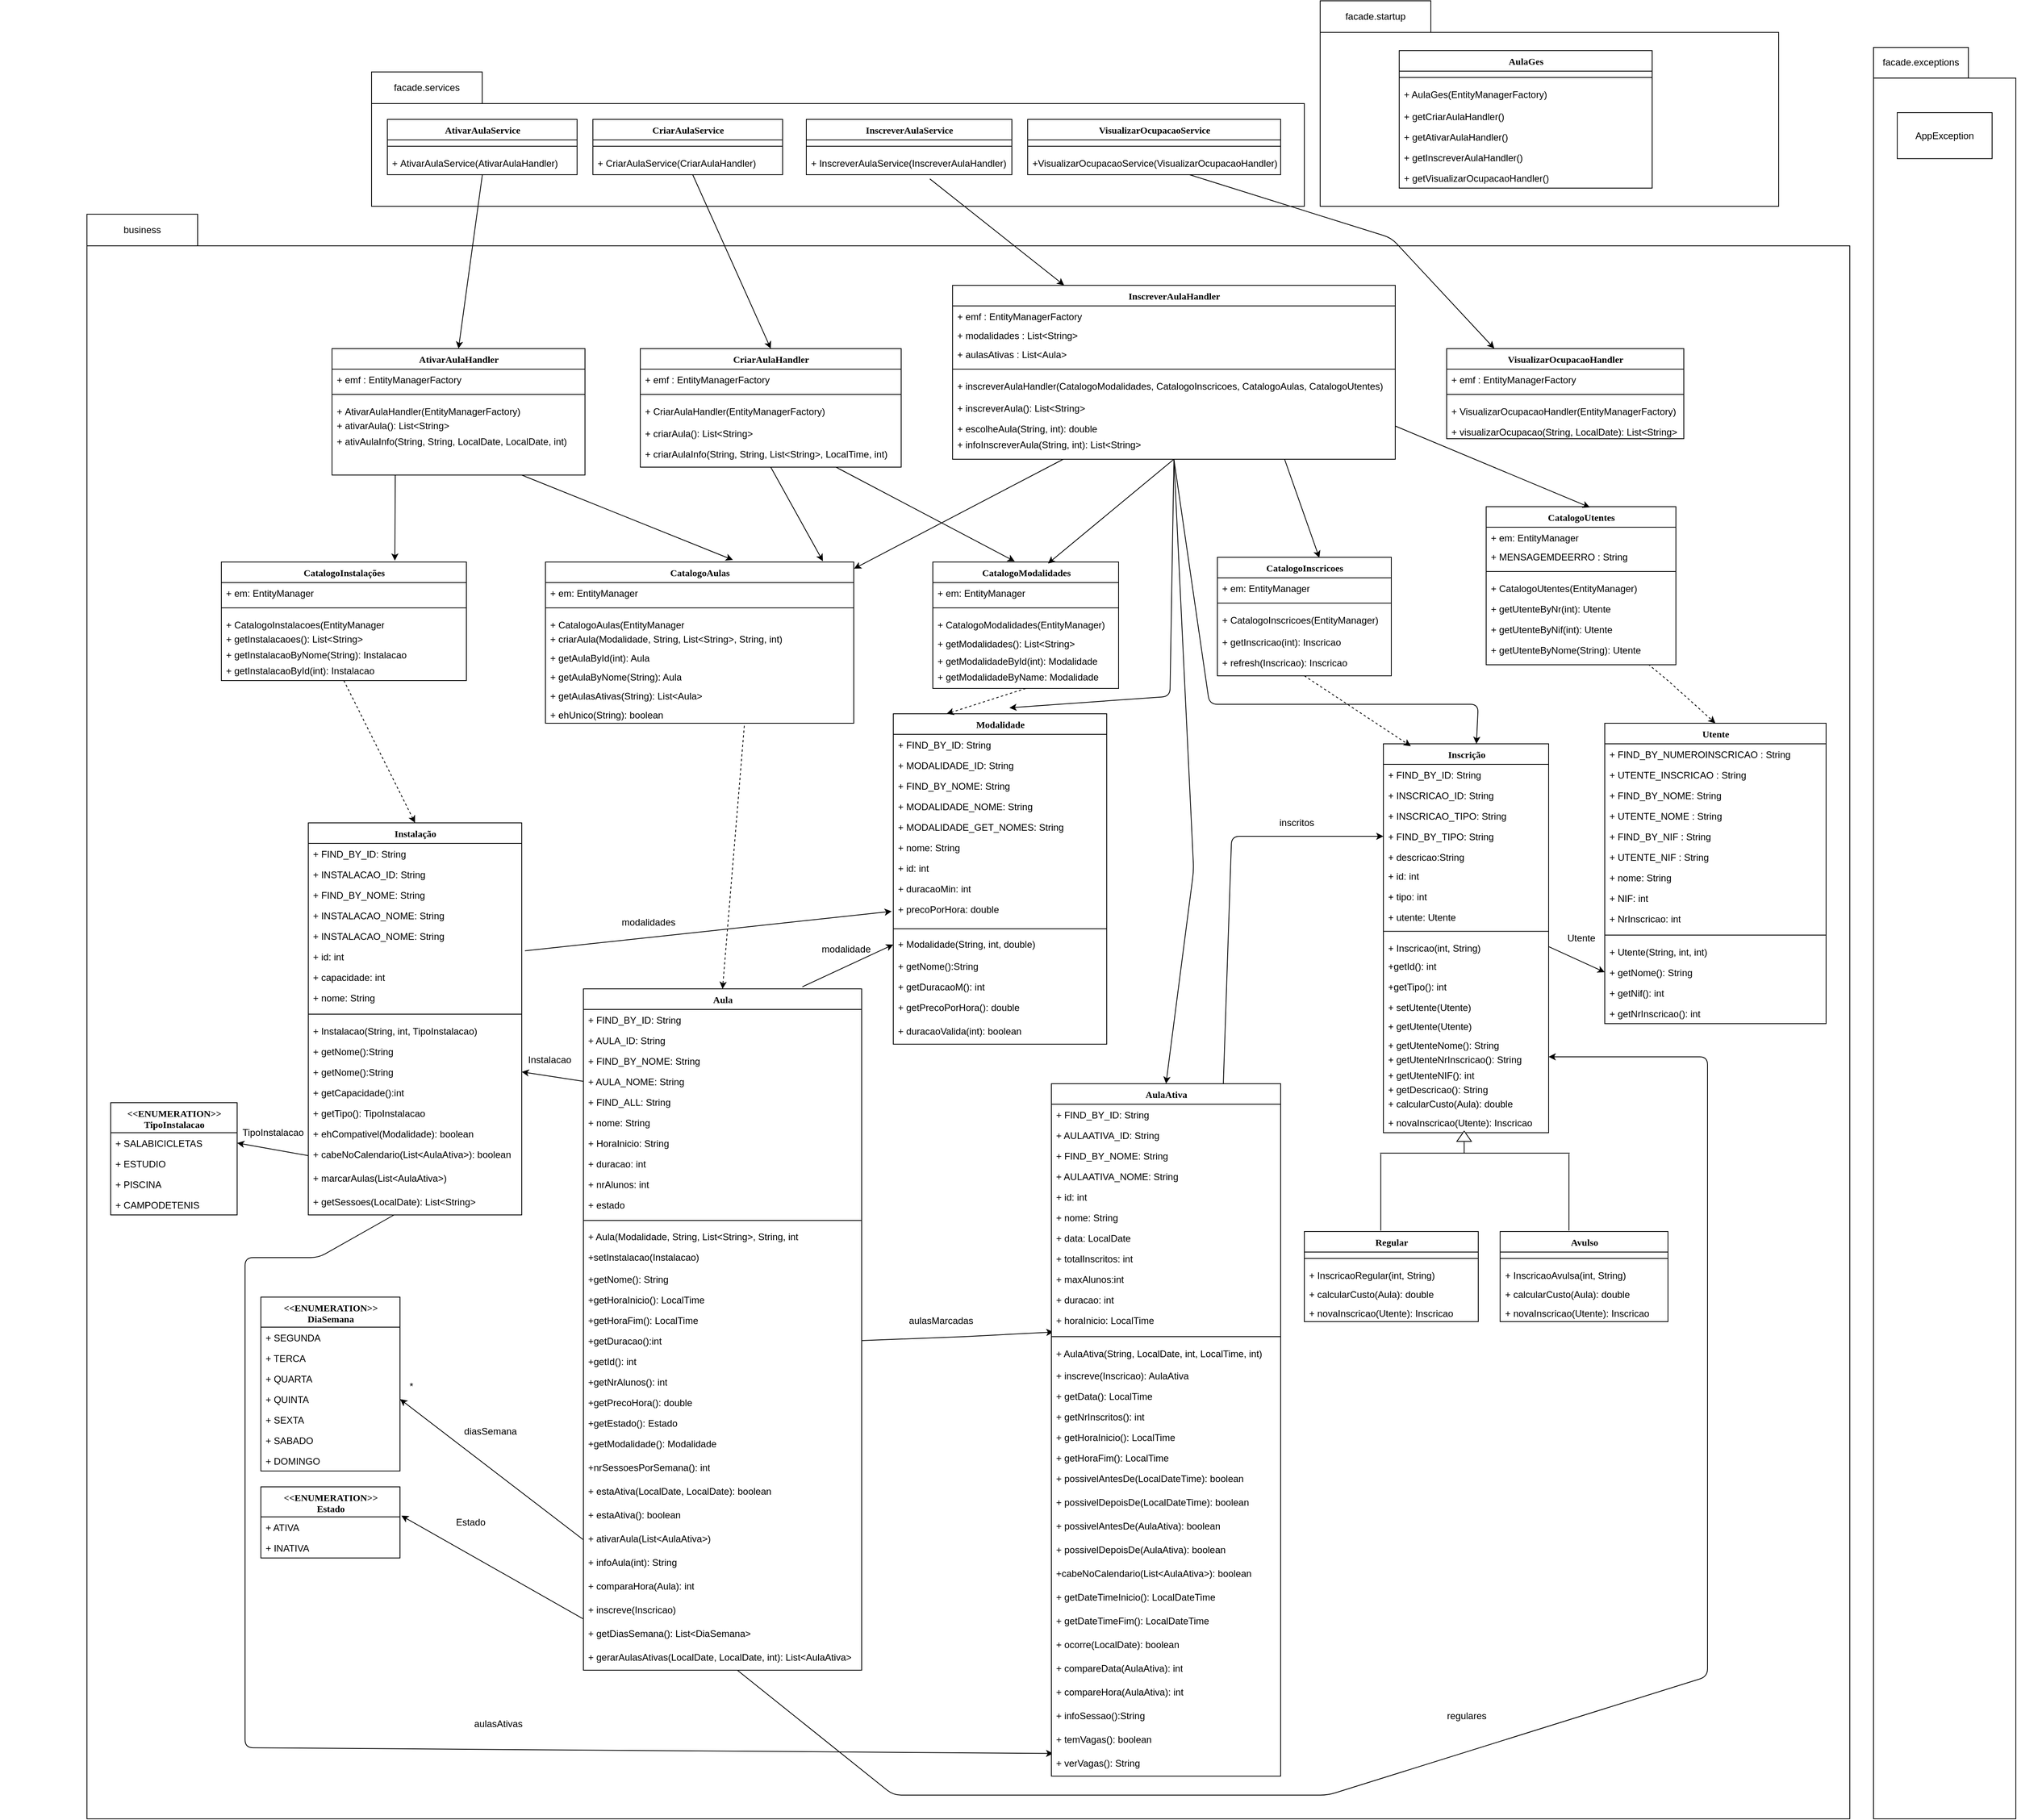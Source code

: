 <mxfile version="12.9.3" type="device"><diagram name="Page-1" id="9f46799a-70d6-7492-0946-bef42562c5a5"><mxGraphModel dx="5755" dy="3005" grid="1" gridSize="10" guides="1" tooltips="1" connect="1" arrows="1" fold="1" page="1" pageScale="1" pageWidth="1100" pageHeight="850" background="#ffffff" math="0" shadow="0"><root><mxCell id="0"/><mxCell id="1" parent="0"/><mxCell id="gVGrH3-1A_-Tu2P7tLHd-131" value="" style="rounded=0;whiteSpace=wrap;html=1;" vertex="1" parent="1"><mxGeometry x="-1540" y="-390" width="2230" height="1990" as="geometry"/></mxCell><mxCell id="Y_RbTeIMYQWooRwtXEcz-207" value="business" style="rounded=0;whiteSpace=wrap;html=1;" parent="1" vertex="1"><mxGeometry x="-1540" y="-430" width="140" height="40" as="geometry"/></mxCell><mxCell id="slgh2NqtWC4JhpKfKINy-109" value="AtivarAulaHandler" style="swimlane;html=1;fontStyle=1;align=center;verticalAlign=top;childLayout=stackLayout;horizontal=1;startSize=26;horizontalStack=0;resizeParent=1;resizeLast=0;collapsible=1;marginBottom=0;swimlaneFillColor=#ffffff;rounded=0;shadow=0;comic=0;labelBackgroundColor=none;strokeWidth=1;fillColor=none;fontFamily=Verdana;fontSize=12" parent="1" vertex="1"><mxGeometry x="-1230" y="-260" width="320" height="160" as="geometry"><mxRectangle x="90" y="83" width="60" height="26" as="alternateBounds"/></mxGeometry></mxCell><mxCell id="gVGrH3-1A_-Tu2P7tLHd-51" value="+&amp;nbsp;emf : EntityManagerFactory" style="text;html=1;strokeColor=none;fillColor=none;align=left;verticalAlign=top;spacingLeft=4;spacingRight=4;whiteSpace=wrap;overflow=hidden;rotatable=0;points=[[0,0.5],[1,0.5]];portConstraint=eastwest;" vertex="1" parent="slgh2NqtWC4JhpKfKINy-109"><mxGeometry y="26" width="320" height="24" as="geometry"/></mxCell><mxCell id="slgh2NqtWC4JhpKfKINy-110" value="" style="line;html=1;strokeWidth=1;fillColor=none;align=left;verticalAlign=middle;spacingTop=-1;spacingLeft=3;spacingRight=3;rotatable=0;labelPosition=right;points=[];portConstraint=eastwest;" parent="slgh2NqtWC4JhpKfKINy-109" vertex="1"><mxGeometry y="50" width="320" height="16" as="geometry"/></mxCell><mxCell id="slgh2NqtWC4JhpKfKINy-139" value="+&amp;nbsp;AtivarAulaHandler(EntityManagerFactory)" style="text;html=1;strokeColor=none;fillColor=none;align=left;verticalAlign=top;spacingLeft=4;spacingRight=4;whiteSpace=wrap;overflow=hidden;rotatable=0;points=[[0,0.5],[1,0.5]];portConstraint=eastwest;" parent="slgh2NqtWC4JhpKfKINy-109" vertex="1"><mxGeometry y="66" width="320" height="18" as="geometry"/></mxCell><mxCell id="5B4ZiocZIIgOjCuEoiUg-17" value="+ ativarAula(): List&amp;lt;String&amp;gt;" style="text;html=1;strokeColor=none;fillColor=none;align=left;verticalAlign=top;spacingLeft=4;spacingRight=4;whiteSpace=wrap;overflow=hidden;rotatable=0;points=[[0,0.5],[1,0.5]];portConstraint=eastwest;" parent="slgh2NqtWC4JhpKfKINy-109" vertex="1"><mxGeometry y="84" width="320" height="20" as="geometry"/></mxCell><mxCell id="5B4ZiocZIIgOjCuEoiUg-18" value="+&amp;nbsp;ativAulaInfo(String, String, LocalDate, LocalDate, int)" style="text;html=1;strokeColor=none;fillColor=none;align=left;verticalAlign=top;spacingLeft=4;spacingRight=4;whiteSpace=wrap;overflow=hidden;rotatable=0;points=[[0,0.5],[1,0.5]];portConstraint=eastwest;" parent="slgh2NqtWC4JhpKfKINy-109" vertex="1"><mxGeometry y="104" width="320" height="24" as="geometry"/></mxCell><mxCell id="Y_RbTeIMYQWooRwtXEcz-18" value="" style="group" parent="1" vertex="1" connectable="0"><mxGeometry x="20" y="-700" width="580" height="260" as="geometry"/></mxCell><mxCell id="Y_RbTeIMYQWooRwtXEcz-6" value="" style="rounded=0;whiteSpace=wrap;html=1;" parent="Y_RbTeIMYQWooRwtXEcz-18" vertex="1"><mxGeometry y="40" width="580" height="220" as="geometry"/></mxCell><mxCell id="Y_RbTeIMYQWooRwtXEcz-8" value="AulaGes" style="swimlane;html=1;fontStyle=1;align=center;verticalAlign=top;childLayout=stackLayout;horizontal=1;startSize=26;horizontalStack=0;resizeParent=1;resizeLast=0;collapsible=1;marginBottom=0;swimlaneFillColor=#ffffff;rounded=0;shadow=0;comic=0;labelBackgroundColor=none;strokeWidth=1;fillColor=none;fontFamily=Verdana;fontSize=12" parent="Y_RbTeIMYQWooRwtXEcz-18" vertex="1"><mxGeometry x="100" y="63" width="320" height="174" as="geometry"><mxRectangle x="90" y="83" width="60" height="26" as="alternateBounds"/></mxGeometry></mxCell><mxCell id="Y_RbTeIMYQWooRwtXEcz-9" value="" style="line;html=1;strokeWidth=1;fillColor=none;align=left;verticalAlign=middle;spacingTop=-1;spacingLeft=3;spacingRight=3;rotatable=0;labelPosition=right;points=[];portConstraint=eastwest;" parent="Y_RbTeIMYQWooRwtXEcz-8" vertex="1"><mxGeometry y="26" width="320" height="16" as="geometry"/></mxCell><mxCell id="Y_RbTeIMYQWooRwtXEcz-10" value="+ AulaGes(EntityManagerFactory)" style="text;html=1;strokeColor=none;fillColor=none;align=left;verticalAlign=top;spacingLeft=4;spacingRight=4;whiteSpace=wrap;overflow=hidden;rotatable=0;points=[[0,0.5],[1,0.5]];portConstraint=eastwest;" parent="Y_RbTeIMYQWooRwtXEcz-8" vertex="1"><mxGeometry y="42" width="320" height="28" as="geometry"/></mxCell><mxCell id="Y_RbTeIMYQWooRwtXEcz-11" value="+&amp;nbsp;getCriarAulaHandler()" style="text;html=1;strokeColor=none;fillColor=none;align=left;verticalAlign=top;spacingLeft=4;spacingRight=4;whiteSpace=wrap;overflow=hidden;rotatable=0;points=[[0,0.5],[1,0.5]];portConstraint=eastwest;" parent="Y_RbTeIMYQWooRwtXEcz-8" vertex="1"><mxGeometry y="70" width="320" height="26" as="geometry"/></mxCell><mxCell id="Y_RbTeIMYQWooRwtXEcz-15" value="+&amp;nbsp;getAtivarAulaHandler()" style="text;html=1;strokeColor=none;fillColor=none;align=left;verticalAlign=top;spacingLeft=4;spacingRight=4;whiteSpace=wrap;overflow=hidden;rotatable=0;points=[[0,0.5],[1,0.5]];portConstraint=eastwest;" parent="Y_RbTeIMYQWooRwtXEcz-8" vertex="1"><mxGeometry y="96" width="320" height="26" as="geometry"/></mxCell><mxCell id="Y_RbTeIMYQWooRwtXEcz-16" value="+&amp;nbsp;getInscreverAulaHandler()" style="text;html=1;strokeColor=none;fillColor=none;align=left;verticalAlign=top;spacingLeft=4;spacingRight=4;whiteSpace=wrap;overflow=hidden;rotatable=0;points=[[0,0.5],[1,0.5]];portConstraint=eastwest;" parent="Y_RbTeIMYQWooRwtXEcz-8" vertex="1"><mxGeometry y="122" width="320" height="26" as="geometry"/></mxCell><mxCell id="Y_RbTeIMYQWooRwtXEcz-17" value="+&amp;nbsp;getVisualizarOcupacaoHandler()" style="text;html=1;strokeColor=none;fillColor=none;align=left;verticalAlign=top;spacingLeft=4;spacingRight=4;whiteSpace=wrap;overflow=hidden;rotatable=0;points=[[0,0.5],[1,0.5]];portConstraint=eastwest;" parent="Y_RbTeIMYQWooRwtXEcz-8" vertex="1"><mxGeometry y="148" width="320" height="26" as="geometry"/></mxCell><mxCell id="Y_RbTeIMYQWooRwtXEcz-4" value="facade.startup" style="rounded=0;whiteSpace=wrap;html=1;" parent="Y_RbTeIMYQWooRwtXEcz-18" vertex="1"><mxGeometry width="140" height="40" as="geometry"/></mxCell><mxCell id="slgh2NqtWC4JhpKfKINy-65" value="" style="group" parent="1" vertex="1" connectable="0"><mxGeometry x="-1220" y="500" width="680" height="910" as="geometry"/></mxCell><mxCell id="78961159f06e98e8-17" value="Aula" style="swimlane;html=1;fontStyle=1;align=center;verticalAlign=top;childLayout=stackLayout;horizontal=1;startSize=26;horizontalStack=0;resizeParent=1;resizeLast=0;collapsible=1;marginBottom=0;swimlaneFillColor=#ffffff;rounded=0;shadow=0;comic=0;labelBackgroundColor=none;strokeWidth=1;fillColor=none;fontFamily=Verdana;fontSize=12" parent="slgh2NqtWC4JhpKfKINy-65" vertex="1"><mxGeometry x="308" y="50" width="352" height="862" as="geometry"><mxRectangle x="90" y="83" width="60" height="26" as="alternateBounds"/></mxGeometry></mxCell><mxCell id="gVGrH3-1A_-Tu2P7tLHd-1" value="+ FIND_BY_ID: String" style="text;html=1;strokeColor=none;fillColor=none;align=left;verticalAlign=top;spacingLeft=4;spacingRight=4;whiteSpace=wrap;overflow=hidden;rotatable=0;points=[[0,0.5],[1,0.5]];portConstraint=eastwest;" vertex="1" parent="78961159f06e98e8-17"><mxGeometry y="26" width="352" height="26" as="geometry"/></mxCell><mxCell id="gVGrH3-1A_-Tu2P7tLHd-2" value="+ AULA_ID: String" style="text;html=1;strokeColor=none;fillColor=none;align=left;verticalAlign=top;spacingLeft=4;spacingRight=4;whiteSpace=wrap;overflow=hidden;rotatable=0;points=[[0,0.5],[1,0.5]];portConstraint=eastwest;" vertex="1" parent="78961159f06e98e8-17"><mxGeometry y="52" width="352" height="26" as="geometry"/></mxCell><mxCell id="gVGrH3-1A_-Tu2P7tLHd-6" value="+ FIND_BY_NOME: String" style="text;html=1;strokeColor=none;fillColor=none;align=left;verticalAlign=top;spacingLeft=4;spacingRight=4;whiteSpace=wrap;overflow=hidden;rotatable=0;points=[[0,0.5],[1,0.5]];portConstraint=eastwest;" vertex="1" parent="78961159f06e98e8-17"><mxGeometry y="78" width="352" height="26" as="geometry"/></mxCell><mxCell id="gVGrH3-1A_-Tu2P7tLHd-5" value="+ AULA_NOME: String" style="text;html=1;strokeColor=none;fillColor=none;align=left;verticalAlign=top;spacingLeft=4;spacingRight=4;whiteSpace=wrap;overflow=hidden;rotatable=0;points=[[0,0.5],[1,0.5]];portConstraint=eastwest;" vertex="1" parent="78961159f06e98e8-17"><mxGeometry y="104" width="352" height="26" as="geometry"/></mxCell><mxCell id="gVGrH3-1A_-Tu2P7tLHd-8" value="+ FIND_ALL: String" style="text;html=1;strokeColor=none;fillColor=none;align=left;verticalAlign=top;spacingLeft=4;spacingRight=4;whiteSpace=wrap;overflow=hidden;rotatable=0;points=[[0,0.5],[1,0.5]];portConstraint=eastwest;" vertex="1" parent="78961159f06e98e8-17"><mxGeometry y="130" width="352" height="26" as="geometry"/></mxCell><mxCell id="78961159f06e98e8-21" value="+ nome: String&lt;br&gt;" style="text;html=1;strokeColor=none;fillColor=none;align=left;verticalAlign=top;spacingLeft=4;spacingRight=4;whiteSpace=wrap;overflow=hidden;rotatable=0;points=[[0,0.5],[1,0.5]];portConstraint=eastwest;" parent="78961159f06e98e8-17" vertex="1"><mxGeometry y="156" width="352" height="26" as="geometry"/></mxCell><mxCell id="78961159f06e98e8-23" value="+ HoraInicio: String" style="text;html=1;strokeColor=none;fillColor=none;align=left;verticalAlign=top;spacingLeft=4;spacingRight=4;whiteSpace=wrap;overflow=hidden;rotatable=0;points=[[0,0.5],[1,0.5]];portConstraint=eastwest;" parent="78961159f06e98e8-17" vertex="1"><mxGeometry y="182" width="352" height="26" as="geometry"/></mxCell><mxCell id="78961159f06e98e8-25" value="+ duracao: int" style="text;html=1;strokeColor=none;fillColor=none;align=left;verticalAlign=top;spacingLeft=4;spacingRight=4;whiteSpace=wrap;overflow=hidden;rotatable=0;points=[[0,0.5],[1,0.5]];portConstraint=eastwest;" parent="78961159f06e98e8-17" vertex="1"><mxGeometry y="208" width="352" height="26" as="geometry"/></mxCell><mxCell id="slgh2NqtWC4JhpKfKINy-1" value="+ nrAlunos: int" style="text;html=1;strokeColor=none;fillColor=none;align=left;verticalAlign=top;spacingLeft=4;spacingRight=4;whiteSpace=wrap;overflow=hidden;rotatable=0;points=[[0,0.5],[1,0.5]];portConstraint=eastwest;" parent="78961159f06e98e8-17" vertex="1"><mxGeometry y="234" width="352" height="26" as="geometry"/></mxCell><mxCell id="gVGrH3-1A_-Tu2P7tLHd-10" value="+ estado" style="text;html=1;strokeColor=none;fillColor=none;align=left;verticalAlign=top;spacingLeft=4;spacingRight=4;whiteSpace=wrap;overflow=hidden;rotatable=0;points=[[0,0.5],[1,0.5]];portConstraint=eastwest;" vertex="1" parent="78961159f06e98e8-17"><mxGeometry y="260" width="352" height="26" as="geometry"/></mxCell><mxCell id="78961159f06e98e8-19" value="" style="line;html=1;strokeWidth=1;fillColor=none;align=left;verticalAlign=middle;spacingTop=-1;spacingLeft=3;spacingRight=3;rotatable=0;labelPosition=right;points=[];portConstraint=eastwest;" parent="78961159f06e98e8-17" vertex="1"><mxGeometry y="286" width="352" height="14" as="geometry"/></mxCell><mxCell id="78961159f06e98e8-20" value="+ Aula(Modalidade, String, List&amp;lt;String&amp;gt;, String, int" style="text;html=1;strokeColor=none;fillColor=none;align=left;verticalAlign=top;spacingLeft=4;spacingRight=4;whiteSpace=wrap;overflow=hidden;rotatable=0;points=[[0,0.5],[1,0.5]];portConstraint=eastwest;" parent="78961159f06e98e8-17" vertex="1"><mxGeometry y="300" width="352" height="26" as="geometry"/></mxCell><mxCell id="tdatuuUSZ8hEiHOy2ErP-1" value="+setInstalacao(Instalacao)" style="text;html=1;strokeColor=none;fillColor=none;align=left;verticalAlign=top;spacingLeft=4;spacingRight=4;whiteSpace=wrap;overflow=hidden;rotatable=0;points=[[0,0.5],[1,0.5]];portConstraint=eastwest;" parent="78961159f06e98e8-17" vertex="1"><mxGeometry y="326" width="352" height="28" as="geometry"/></mxCell><mxCell id="78961159f06e98e8-27" value="+getNome(): String" style="text;html=1;strokeColor=none;fillColor=none;align=left;verticalAlign=top;spacingLeft=4;spacingRight=4;whiteSpace=wrap;overflow=hidden;rotatable=0;points=[[0,0.5],[1,0.5]];portConstraint=eastwest;" parent="78961159f06e98e8-17" vertex="1"><mxGeometry y="354" width="352" height="26" as="geometry"/></mxCell><mxCell id="bybIKTC6ca3bWv00Q56Q-31" value="+getHoraInicio(): LocalTime" style="text;html=1;strokeColor=none;fillColor=none;align=left;verticalAlign=top;spacingLeft=4;spacingRight=4;whiteSpace=wrap;overflow=hidden;rotatable=0;points=[[0,0.5],[1,0.5]];portConstraint=eastwest;" parent="78961159f06e98e8-17" vertex="1"><mxGeometry y="380" width="352" height="26" as="geometry"/></mxCell><mxCell id="Y_RbTeIMYQWooRwtXEcz-61" value="+getHoraFim(): LocalTime" style="text;html=1;strokeColor=none;fillColor=none;align=left;verticalAlign=top;spacingLeft=4;spacingRight=4;whiteSpace=wrap;overflow=hidden;rotatable=0;points=[[0,0.5],[1,0.5]];portConstraint=eastwest;" parent="78961159f06e98e8-17" vertex="1"><mxGeometry y="406" width="352" height="26" as="geometry"/></mxCell><mxCell id="bybIKTC6ca3bWv00Q56Q-32" value="+getDuracao():int" style="text;html=1;strokeColor=none;fillColor=none;align=left;verticalAlign=top;spacingLeft=4;spacingRight=4;whiteSpace=wrap;overflow=hidden;rotatable=0;points=[[0,0.5],[1,0.5]];portConstraint=eastwest;" parent="78961159f06e98e8-17" vertex="1"><mxGeometry y="432" width="352" height="26" as="geometry"/></mxCell><mxCell id="gVGrH3-1A_-Tu2P7tLHd-14" value="+getId(): int" style="text;html=1;strokeColor=none;fillColor=none;align=left;verticalAlign=top;spacingLeft=4;spacingRight=4;whiteSpace=wrap;overflow=hidden;rotatable=0;points=[[0,0.5],[1,0.5]];portConstraint=eastwest;" vertex="1" parent="78961159f06e98e8-17"><mxGeometry y="458" width="352" height="26" as="geometry"/></mxCell><mxCell id="bybIKTC6ca3bWv00Q56Q-33" value="+getNrAlunos(): int" style="text;html=1;strokeColor=none;fillColor=none;align=left;verticalAlign=top;spacingLeft=4;spacingRight=4;whiteSpace=wrap;overflow=hidden;rotatable=0;points=[[0,0.5],[1,0.5]];portConstraint=eastwest;" parent="78961159f06e98e8-17" vertex="1"><mxGeometry y="484" width="352" height="26" as="geometry"/></mxCell><mxCell id="bybIKTC6ca3bWv00Q56Q-34" value="+getPrecoHora(): double" style="text;html=1;strokeColor=none;fillColor=none;align=left;verticalAlign=top;spacingLeft=4;spacingRight=4;whiteSpace=wrap;overflow=hidden;rotatable=0;points=[[0,0.5],[1,0.5]];portConstraint=eastwest;" parent="78961159f06e98e8-17" vertex="1"><mxGeometry y="510" width="352" height="26" as="geometry"/></mxCell><mxCell id="bybIKTC6ca3bWv00Q56Q-35" value="+getEstado(): Estado" style="text;html=1;strokeColor=none;fillColor=none;align=left;verticalAlign=top;spacingLeft=4;spacingRight=4;whiteSpace=wrap;overflow=hidden;rotatable=0;points=[[0,0.5],[1,0.5]];portConstraint=eastwest;" parent="78961159f06e98e8-17" vertex="1"><mxGeometry y="536" width="352" height="26" as="geometry"/></mxCell><mxCell id="bybIKTC6ca3bWv00Q56Q-38" value="+getModalidade(): Modalidade" style="text;html=1;strokeColor=none;fillColor=none;align=left;verticalAlign=top;spacingLeft=4;spacingRight=4;whiteSpace=wrap;overflow=hidden;rotatable=0;points=[[0,0.5],[1,0.5]];portConstraint=eastwest;" parent="78961159f06e98e8-17" vertex="1"><mxGeometry y="562" width="352" height="30" as="geometry"/></mxCell><mxCell id="bybIKTC6ca3bWv00Q56Q-39" value="+nrSessoesPorSemana(): int" style="text;html=1;strokeColor=none;fillColor=none;align=left;verticalAlign=top;spacingLeft=4;spacingRight=4;whiteSpace=wrap;overflow=hidden;rotatable=0;points=[[0,0.5],[1,0.5]];portConstraint=eastwest;" parent="78961159f06e98e8-17" vertex="1"><mxGeometry y="592" width="352" height="30" as="geometry"/></mxCell><mxCell id="bybIKTC6ca3bWv00Q56Q-40" value="+ estaAtiva(LocalDate, LocalDate): boolean" style="text;html=1;strokeColor=none;fillColor=none;align=left;verticalAlign=top;spacingLeft=4;spacingRight=4;whiteSpace=wrap;overflow=hidden;rotatable=0;points=[[0,0.5],[1,0.5]];portConstraint=eastwest;" parent="78961159f06e98e8-17" vertex="1"><mxGeometry y="622" width="352" height="30" as="geometry"/></mxCell><mxCell id="bybIKTC6ca3bWv00Q56Q-41" value="+&amp;nbsp;estaAtiva(): boolean" style="text;html=1;strokeColor=none;fillColor=none;align=left;verticalAlign=top;spacingLeft=4;spacingRight=4;whiteSpace=wrap;overflow=hidden;rotatable=0;points=[[0,0.5],[1,0.5]];portConstraint=eastwest;" parent="78961159f06e98e8-17" vertex="1"><mxGeometry y="652" width="352" height="30" as="geometry"/></mxCell><mxCell id="tdatuuUSZ8hEiHOy2ErP-2" value="+&amp;nbsp;ativarAula(List&amp;lt;AulaAtiva&amp;gt;)" style="text;html=1;strokeColor=none;fillColor=none;align=left;verticalAlign=top;spacingLeft=4;spacingRight=4;whiteSpace=wrap;overflow=hidden;rotatable=0;points=[[0,0.5],[1,0.5]];portConstraint=eastwest;" parent="78961159f06e98e8-17" vertex="1"><mxGeometry y="682" width="352" height="30" as="geometry"/></mxCell><mxCell id="tdatuuUSZ8hEiHOy2ErP-42" value="+&amp;nbsp;infoAula(int): String" style="text;html=1;strokeColor=none;fillColor=none;align=left;verticalAlign=top;spacingLeft=4;spacingRight=4;whiteSpace=wrap;overflow=hidden;rotatable=0;points=[[0,0.5],[1,0.5]];portConstraint=eastwest;" parent="78961159f06e98e8-17" vertex="1"><mxGeometry y="712" width="352" height="30" as="geometry"/></mxCell><mxCell id="tdatuuUSZ8hEiHOy2ErP-43" value="+&amp;nbsp;comparaHora(Aula): int" style="text;html=1;strokeColor=none;fillColor=none;align=left;verticalAlign=top;spacingLeft=4;spacingRight=4;whiteSpace=wrap;overflow=hidden;rotatable=0;points=[[0,0.5],[1,0.5]];portConstraint=eastwest;" parent="78961159f06e98e8-17" vertex="1"><mxGeometry y="742" width="352" height="30" as="geometry"/></mxCell><mxCell id="Y_RbTeIMYQWooRwtXEcz-62" value="+&amp;nbsp;inscreve(Inscricao)" style="text;html=1;strokeColor=none;fillColor=none;align=left;verticalAlign=top;spacingLeft=4;spacingRight=4;whiteSpace=wrap;overflow=hidden;rotatable=0;points=[[0,0.5],[1,0.5]];portConstraint=eastwest;" parent="78961159f06e98e8-17" vertex="1"><mxGeometry y="772" width="352" height="30" as="geometry"/></mxCell><mxCell id="Y_RbTeIMYQWooRwtXEcz-63" value="+&amp;nbsp;getDiasSemana(): List&amp;lt;DiaSemana&amp;gt;" style="text;html=1;strokeColor=none;fillColor=none;align=left;verticalAlign=top;spacingLeft=4;spacingRight=4;whiteSpace=wrap;overflow=hidden;rotatable=0;points=[[0,0.5],[1,0.5]];portConstraint=eastwest;" parent="78961159f06e98e8-17" vertex="1"><mxGeometry y="802" width="352" height="30" as="geometry"/></mxCell><mxCell id="Y_RbTeIMYQWooRwtXEcz-64" value="+&amp;nbsp;gerarAulasAtivas(LocalDate, LocalDate, int): List&amp;lt;AulaAtiva&amp;gt;" style="text;html=1;strokeColor=none;fillColor=none;align=left;verticalAlign=top;spacingLeft=4;spacingRight=4;whiteSpace=wrap;overflow=hidden;rotatable=0;points=[[0,0.5],[1,0.5]];portConstraint=eastwest;" parent="78961159f06e98e8-17" vertex="1"><mxGeometry y="832" width="352" height="30" as="geometry"/></mxCell><mxCell id="78961159f06e98e8-30" value="&amp;lt;&amp;lt;ENUMERATION&amp;gt;&amp;gt;&lt;br&gt;DiaSemana" style="swimlane;html=1;fontStyle=1;align=center;verticalAlign=top;childLayout=stackLayout;horizontal=1;startSize=38;horizontalStack=0;resizeParent=1;resizeLast=0;collapsible=1;marginBottom=0;swimlaneFillColor=#ffffff;rounded=0;shadow=0;comic=0;labelBackgroundColor=none;strokeWidth=1;fillColor=none;fontFamily=Verdana;fontSize=12" parent="slgh2NqtWC4JhpKfKINy-65" vertex="1"><mxGeometry x="-100" y="440" width="176.0" height="220" as="geometry"><mxRectangle x="430" y="83" width="100" height="26" as="alternateBounds"/></mxGeometry></mxCell><mxCell id="78961159f06e98e8-31" value="+ SEGUNDA" style="text;html=1;strokeColor=none;fillColor=none;align=left;verticalAlign=top;spacingLeft=4;spacingRight=4;whiteSpace=wrap;overflow=hidden;rotatable=0;points=[[0,0.5],[1,0.5]];portConstraint=eastwest;" parent="78961159f06e98e8-30" vertex="1"><mxGeometry y="38" width="176.0" height="26" as="geometry"/></mxCell><mxCell id="78961159f06e98e8-32" value="+ TERCA&lt;span style=&quot;color: rgba(0 , 0 , 0 , 0) ; font-family: monospace ; font-size: 0px ; white-space: nowrap&quot;&gt;%3CmxGraphModel%3E%3Croot%3E%3CmxCell%20id%3D%220%22%2F%3E%3CmxCell%20id%3D%221%22%20parent%3D%220%22%2F%3E%3CmxCell%20id%3D%222%22%20value%3D%22%2B%20NrAlunos%3A%20Int%22%20style%3D%22text%3Bhtml%3D1%3BstrokeColor%3Dnone%3BfillColor%3Dnone%3Balign%3Dleft%3BverticalAlign%3Dtop%3BspacingLeft%3D4%3BspacingRight%3D4%3BwhiteSpace%3Dwrap%3Boverflow%3Dhidden%3Brotatable%3D0%3Bpoints%3D%5B%5B0%2C0.5%5D%2C%5B1%2C0.5%5D%5D%3BportConstraint%3Deastwest%3B%22%20vertex%3D%221%22%20parent%3D%221%22%3E%3CmxGeometry%20x%3D%2290%22%20y%3D%22239%22%20width%3D%22160%22%20height%3D%2226%22%20as%3D%22geometry%22%2F%3E%3C%2FmxCell%3E%3C%2Froot%3E%3C%2FmxGraphModel%3E&lt;/span&gt;" style="text;html=1;strokeColor=none;fillColor=none;align=left;verticalAlign=top;spacingLeft=4;spacingRight=4;whiteSpace=wrap;overflow=hidden;rotatable=0;points=[[0,0.5],[1,0.5]];portConstraint=eastwest;" parent="78961159f06e98e8-30" vertex="1"><mxGeometry y="64" width="176.0" height="26" as="geometry"/></mxCell><mxCell id="slgh2NqtWC4JhpKfKINy-4" value="+ QUARTA" style="text;html=1;strokeColor=none;fillColor=none;align=left;verticalAlign=top;spacingLeft=4;spacingRight=4;whiteSpace=wrap;overflow=hidden;rotatable=0;points=[[0,0.5],[1,0.5]];portConstraint=eastwest;" parent="78961159f06e98e8-30" vertex="1"><mxGeometry y="90" width="176.0" height="26" as="geometry"/></mxCell><mxCell id="slgh2NqtWC4JhpKfKINy-5" value="+ QUINTA" style="text;html=1;strokeColor=none;fillColor=none;align=left;verticalAlign=top;spacingLeft=4;spacingRight=4;whiteSpace=wrap;overflow=hidden;rotatable=0;points=[[0,0.5],[1,0.5]];portConstraint=eastwest;" parent="78961159f06e98e8-30" vertex="1"><mxGeometry y="116" width="176.0" height="26" as="geometry"/></mxCell><mxCell id="slgh2NqtWC4JhpKfKINy-11" value="+ SEXTA" style="text;html=1;strokeColor=none;fillColor=none;align=left;verticalAlign=top;spacingLeft=4;spacingRight=4;whiteSpace=wrap;overflow=hidden;rotatable=0;points=[[0,0.5],[1,0.5]];portConstraint=eastwest;" parent="78961159f06e98e8-30" vertex="1"><mxGeometry y="142" width="176.0" height="26" as="geometry"/></mxCell><mxCell id="slgh2NqtWC4JhpKfKINy-12" value="+ SABADO" style="text;html=1;strokeColor=none;fillColor=none;align=left;verticalAlign=top;spacingLeft=4;spacingRight=4;whiteSpace=wrap;overflow=hidden;rotatable=0;points=[[0,0.5],[1,0.5]];portConstraint=eastwest;fontStyle=0" parent="78961159f06e98e8-30" vertex="1"><mxGeometry y="168" width="176.0" height="26" as="geometry"/></mxCell><mxCell id="slgh2NqtWC4JhpKfKINy-14" value="+ DOMINGO" style="text;html=1;strokeColor=none;fillColor=none;align=left;verticalAlign=top;spacingLeft=4;spacingRight=4;whiteSpace=wrap;overflow=hidden;rotatable=0;points=[[0,0.5],[1,0.5]];portConstraint=eastwest;fontStyle=0" parent="78961159f06e98e8-30" vertex="1"><mxGeometry y="194" width="176.0" height="26" as="geometry"/></mxCell><mxCell id="slgh2NqtWC4JhpKfKINy-20" value="&amp;lt;&amp;lt;ENUMERATION&amp;gt;&amp;gt;&lt;br&gt;Estado" style="swimlane;html=1;fontStyle=1;align=center;verticalAlign=top;childLayout=stackLayout;horizontal=1;startSize=38;horizontalStack=0;resizeParent=1;resizeLast=0;collapsible=1;marginBottom=0;swimlaneFillColor=#ffffff;rounded=0;shadow=0;comic=0;labelBackgroundColor=none;strokeWidth=1;fillColor=none;fontFamily=Verdana;fontSize=12" parent="slgh2NqtWC4JhpKfKINy-65" vertex="1"><mxGeometry x="-100" y="680" width="176.0" height="90" as="geometry"><mxRectangle x="430" y="83" width="100" height="26" as="alternateBounds"/></mxGeometry></mxCell><mxCell id="slgh2NqtWC4JhpKfKINy-21" value="+ ATIVA" style="text;html=1;strokeColor=none;fillColor=none;align=left;verticalAlign=top;spacingLeft=4;spacingRight=4;whiteSpace=wrap;overflow=hidden;rotatable=0;points=[[0,0.5],[1,0.5]];portConstraint=eastwest;" parent="slgh2NqtWC4JhpKfKINy-20" vertex="1"><mxGeometry y="38" width="176.0" height="26" as="geometry"/></mxCell><mxCell id="slgh2NqtWC4JhpKfKINy-22" value="+ INATIVA" style="text;html=1;strokeColor=none;fillColor=none;align=left;verticalAlign=top;spacingLeft=4;spacingRight=4;whiteSpace=wrap;overflow=hidden;rotatable=0;points=[[0,0.5],[1,0.5]];portConstraint=eastwest;" parent="slgh2NqtWC4JhpKfKINy-20" vertex="1"><mxGeometry y="64" width="176.0" height="26" as="geometry"/></mxCell><mxCell id="slgh2NqtWC4JhpKfKINy-28" value="" style="endArrow=classic;html=1;entryX=1.01;entryY=-0.058;entryDx=0;entryDy=0;entryPerimeter=0;exitX=-0.002;exitY=-0.173;exitDx=0;exitDy=0;exitPerimeter=0;" parent="slgh2NqtWC4JhpKfKINy-65" source="Y_RbTeIMYQWooRwtXEcz-63" target="slgh2NqtWC4JhpKfKINy-21" edge="1"><mxGeometry width="50" height="50" relative="1" as="geometry"><mxPoint x="308" y="193.0" as="sourcePoint"/><mxPoint x="220" y="150" as="targetPoint"/></mxGeometry></mxCell><mxCell id="slgh2NqtWC4JhpKfKINy-29" value="diasSemana" style="text;html=1;align=center;verticalAlign=middle;resizable=0;points=[];autosize=1;" parent="slgh2NqtWC4JhpKfKINy-65" vertex="1"><mxGeometry x="150" y="600" width="80" height="20" as="geometry"/></mxCell><mxCell id="slgh2NqtWC4JhpKfKINy-30" value="Estado" style="text;html=1;align=center;verticalAlign=middle;resizable=0;points=[];autosize=1;" parent="slgh2NqtWC4JhpKfKINy-65" vertex="1"><mxGeometry x="140.0" y="715" width="50" height="20" as="geometry"/></mxCell><mxCell id="slgh2NqtWC4JhpKfKINy-15" value="" style="endArrow=classic;html=1;entryX=1;entryY=0.5;entryDx=0;entryDy=0;exitX=0;exitY=0.5;exitDx=0;exitDy=0;" parent="slgh2NqtWC4JhpKfKINy-65" source="tdatuuUSZ8hEiHOy2ErP-2" target="slgh2NqtWC4JhpKfKINy-5" edge="1"><mxGeometry width="50" height="50" relative="1" as="geometry"><mxPoint x="310" y="103.4" as="sourcePoint"/><mxPoint x="630.801" y="200.005" as="targetPoint"/></mxGeometry></mxCell><mxCell id="slgh2NqtWC4JhpKfKINy-19" value="" style="group" parent="slgh2NqtWC4JhpKfKINy-65" vertex="1" connectable="0"><mxGeometry x="80" y="536.7" width="134" height="26.6" as="geometry"/></mxCell><mxCell id="slgh2NqtWC4JhpKfKINy-16" value="*" style="text;html=1;align=center;verticalAlign=middle;resizable=0;points=[];autosize=1;" parent="slgh2NqtWC4JhpKfKINy-19" vertex="1"><mxGeometry y="6.598" width="20" height="20" as="geometry"/></mxCell><mxCell id="gVGrH3-1A_-Tu2P7tLHd-13" value="Instalacao" style="text;html=1;align=center;verticalAlign=middle;resizable=0;points=[];autosize=1;" vertex="1" parent="slgh2NqtWC4JhpKfKINy-65"><mxGeometry x="230" y="130" width="70" height="20" as="geometry"/></mxCell><mxCell id="Y_RbTeIMYQWooRwtXEcz-195" value="modalidade" style="text;html=1;align=center;verticalAlign=middle;resizable=0;points=[];autosize=1;" parent="slgh2NqtWC4JhpKfKINy-65" vertex="1"><mxGeometry x="600" y="-10" width="80" height="20" as="geometry"/></mxCell><mxCell id="Y_RbTeIMYQWooRwtXEcz-142" value="" style="group" parent="1" vertex="1" connectable="0"><mxGeometry x="-1650" y="440" width="600" height="420" as="geometry"/></mxCell><mxCell id="slgh2NqtWC4JhpKfKINy-99" value="&amp;lt;&amp;lt;ENUMERATION&amp;gt;&amp;gt;&lt;br&gt;TipoInstalacao" style="swimlane;html=1;fontStyle=1;align=center;verticalAlign=top;childLayout=stackLayout;horizontal=1;startSize=38;horizontalStack=0;resizeParent=1;resizeLast=0;collapsible=1;marginBottom=0;swimlaneFillColor=#ffffff;rounded=0;shadow=0;comic=0;labelBackgroundColor=none;strokeWidth=1;fillColor=none;fontFamily=Verdana;fontSize=12" parent="Y_RbTeIMYQWooRwtXEcz-142" vertex="1"><mxGeometry x="140" y="254" width="160" height="142" as="geometry"><mxRectangle x="430" y="83" width="100" height="26" as="alternateBounds"/></mxGeometry></mxCell><mxCell id="slgh2NqtWC4JhpKfKINy-100" value="+ SALABICICLETAS" style="text;html=1;strokeColor=none;fillColor=none;align=left;verticalAlign=top;spacingLeft=4;spacingRight=4;whiteSpace=wrap;overflow=hidden;rotatable=0;points=[[0,0.5],[1,0.5]];portConstraint=eastwest;" parent="slgh2NqtWC4JhpKfKINy-99" vertex="1"><mxGeometry y="38" width="160" height="26" as="geometry"/></mxCell><mxCell id="slgh2NqtWC4JhpKfKINy-101" value="+ ESTUDIO" style="text;html=1;strokeColor=none;fillColor=none;align=left;verticalAlign=top;spacingLeft=4;spacingRight=4;whiteSpace=wrap;overflow=hidden;rotatable=0;points=[[0,0.5],[1,0.5]];portConstraint=eastwest;" parent="slgh2NqtWC4JhpKfKINy-99" vertex="1"><mxGeometry y="64" width="160" height="26" as="geometry"/></mxCell><mxCell id="slgh2NqtWC4JhpKfKINy-102" value="+ PISCINA" style="text;html=1;strokeColor=none;fillColor=none;align=left;verticalAlign=top;spacingLeft=4;spacingRight=4;whiteSpace=wrap;overflow=hidden;rotatable=0;points=[[0,0.5],[1,0.5]];portConstraint=eastwest;" parent="slgh2NqtWC4JhpKfKINy-99" vertex="1"><mxGeometry y="90" width="160" height="26" as="geometry"/></mxCell><mxCell id="slgh2NqtWC4JhpKfKINy-103" value="+ CAMPODETENIS" style="text;html=1;strokeColor=none;fillColor=none;align=left;verticalAlign=top;spacingLeft=4;spacingRight=4;whiteSpace=wrap;overflow=hidden;rotatable=0;points=[[0,0.5],[1,0.5]];portConstraint=eastwest;" parent="slgh2NqtWC4JhpKfKINy-99" vertex="1"><mxGeometry y="116" width="160" height="26" as="geometry"/></mxCell><mxCell id="Y_RbTeIMYQWooRwtXEcz-141" value="TipoInstalacao" style="text;html=1;align=center;verticalAlign=middle;resizable=0;points=[];autosize=1;" parent="Y_RbTeIMYQWooRwtXEcz-142" vertex="1"><mxGeometry x="300" y="282" width="90" height="20" as="geometry"/></mxCell><mxCell id="Y_RbTeIMYQWooRwtXEcz-157" value="" style="group" parent="1" vertex="1" connectable="0"><mxGeometry x="-1180" y="-610" width="1180" height="170" as="geometry"/></mxCell><mxCell id="Y_RbTeIMYQWooRwtXEcz-20" value="" style="rounded=0;whiteSpace=wrap;html=1;" parent="Y_RbTeIMYQWooRwtXEcz-157" vertex="1"><mxGeometry y="40" width="1180" height="130" as="geometry"/></mxCell><mxCell id="Y_RbTeIMYQWooRwtXEcz-32" value="InscreverAulaService" style="swimlane;html=1;fontStyle=1;align=center;verticalAlign=top;childLayout=stackLayout;horizontal=1;startSize=26;horizontalStack=0;resizeParent=1;resizeLast=0;collapsible=1;marginBottom=0;swimlaneFillColor=#ffffff;rounded=0;shadow=0;comic=0;labelBackgroundColor=none;strokeWidth=1;fillColor=none;fontFamily=Verdana;fontSize=12" parent="Y_RbTeIMYQWooRwtXEcz-157" vertex="1"><mxGeometry x="550" y="60" width="260" height="70" as="geometry"><mxRectangle x="90" y="83" width="60" height="26" as="alternateBounds"/></mxGeometry></mxCell><mxCell id="Y_RbTeIMYQWooRwtXEcz-33" value="" style="line;html=1;strokeWidth=1;fillColor=none;align=left;verticalAlign=middle;spacingTop=-1;spacingLeft=3;spacingRight=3;rotatable=0;labelPosition=right;points=[];portConstraint=eastwest;" parent="Y_RbTeIMYQWooRwtXEcz-32" vertex="1"><mxGeometry y="26" width="260" height="16" as="geometry"/></mxCell><mxCell id="Y_RbTeIMYQWooRwtXEcz-34" value="+ InscreverAulaService(InscreverAulaHandler)" style="text;html=1;strokeColor=none;fillColor=none;align=left;verticalAlign=top;spacingLeft=4;spacingRight=4;whiteSpace=wrap;overflow=hidden;rotatable=0;points=[[0,0.5],[1,0.5]];portConstraint=eastwest;" parent="Y_RbTeIMYQWooRwtXEcz-32" vertex="1"><mxGeometry y="42" width="260" height="28" as="geometry"/></mxCell><mxCell id="Y_RbTeIMYQWooRwtXEcz-29" value="CriarAulaService" style="swimlane;html=1;fontStyle=1;align=center;verticalAlign=top;childLayout=stackLayout;horizontal=1;startSize=26;horizontalStack=0;resizeParent=1;resizeLast=0;collapsible=1;marginBottom=0;swimlaneFillColor=#ffffff;rounded=0;shadow=0;comic=0;labelBackgroundColor=none;strokeWidth=1;fillColor=none;fontFamily=Verdana;fontSize=12" parent="Y_RbTeIMYQWooRwtXEcz-157" vertex="1"><mxGeometry x="280" y="60" width="240" height="70" as="geometry"><mxRectangle x="90" y="83" width="60" height="26" as="alternateBounds"/></mxGeometry></mxCell><mxCell id="Y_RbTeIMYQWooRwtXEcz-30" value="" style="line;html=1;strokeWidth=1;fillColor=none;align=left;verticalAlign=middle;spacingTop=-1;spacingLeft=3;spacingRight=3;rotatable=0;labelPosition=right;points=[];portConstraint=eastwest;" parent="Y_RbTeIMYQWooRwtXEcz-29" vertex="1"><mxGeometry y="26" width="240" height="16" as="geometry"/></mxCell><mxCell id="Y_RbTeIMYQWooRwtXEcz-31" value="+&amp;nbsp;CriarAulaService(CriarAulaHandler)" style="text;html=1;strokeColor=none;fillColor=none;align=left;verticalAlign=top;spacingLeft=4;spacingRight=4;whiteSpace=wrap;overflow=hidden;rotatable=0;points=[[0,0.5],[1,0.5]];portConstraint=eastwest;" parent="Y_RbTeIMYQWooRwtXEcz-29" vertex="1"><mxGeometry y="42" width="240" height="28" as="geometry"/></mxCell><mxCell id="Y_RbTeIMYQWooRwtXEcz-38" value="VisualizarOcupacaoService" style="swimlane;html=1;fontStyle=1;align=center;verticalAlign=top;childLayout=stackLayout;horizontal=1;startSize=26;horizontalStack=0;resizeParent=1;resizeLast=0;collapsible=1;marginBottom=0;swimlaneFillColor=#ffffff;rounded=0;shadow=0;comic=0;labelBackgroundColor=none;strokeWidth=1;fillColor=none;fontFamily=Verdana;fontSize=12" parent="Y_RbTeIMYQWooRwtXEcz-157" vertex="1"><mxGeometry x="830" y="60" width="320" height="70" as="geometry"><mxRectangle x="90" y="83" width="60" height="26" as="alternateBounds"/></mxGeometry></mxCell><mxCell id="Y_RbTeIMYQWooRwtXEcz-39" value="" style="line;html=1;strokeWidth=1;fillColor=none;align=left;verticalAlign=middle;spacingTop=-1;spacingLeft=3;spacingRight=3;rotatable=0;labelPosition=right;points=[];portConstraint=eastwest;" parent="Y_RbTeIMYQWooRwtXEcz-38" vertex="1"><mxGeometry y="26" width="320" height="16" as="geometry"/></mxCell><mxCell id="Y_RbTeIMYQWooRwtXEcz-40" value="+VisualizarOcupacaoService(VisualizarOcupacaoHandler)" style="text;html=1;strokeColor=none;fillColor=none;align=left;verticalAlign=top;spacingLeft=4;spacingRight=4;whiteSpace=wrap;overflow=hidden;rotatable=0;points=[[0,0.5],[1,0.5]];portConstraint=eastwest;" parent="Y_RbTeIMYQWooRwtXEcz-38" vertex="1"><mxGeometry y="42" width="320" height="28" as="geometry"/></mxCell><mxCell id="Y_RbTeIMYQWooRwtXEcz-28" value="facade.services" style="rounded=0;whiteSpace=wrap;html=1;" parent="Y_RbTeIMYQWooRwtXEcz-157" vertex="1"><mxGeometry width="140" height="40" as="geometry"/></mxCell><mxCell id="Y_RbTeIMYQWooRwtXEcz-21" value="AtivarAulaService" style="swimlane;html=1;fontStyle=1;align=center;verticalAlign=top;childLayout=stackLayout;horizontal=1;startSize=26;horizontalStack=0;resizeParent=1;resizeLast=0;collapsible=1;marginBottom=0;swimlaneFillColor=#ffffff;rounded=0;shadow=0;comic=0;labelBackgroundColor=none;strokeWidth=1;fillColor=none;fontFamily=Verdana;fontSize=12" parent="Y_RbTeIMYQWooRwtXEcz-157" vertex="1"><mxGeometry x="20" y="60" width="240" height="70" as="geometry"><mxRectangle x="90" y="83" width="60" height="26" as="alternateBounds"/></mxGeometry></mxCell><mxCell id="Y_RbTeIMYQWooRwtXEcz-22" value="" style="line;html=1;strokeWidth=1;fillColor=none;align=left;verticalAlign=middle;spacingTop=-1;spacingLeft=3;spacingRight=3;rotatable=0;labelPosition=right;points=[];portConstraint=eastwest;" parent="Y_RbTeIMYQWooRwtXEcz-21" vertex="1"><mxGeometry y="26" width="240" height="16" as="geometry"/></mxCell><mxCell id="Y_RbTeIMYQWooRwtXEcz-23" value="+&amp;nbsp;AtivarAulaService(AtivarAulaHandler)" style="text;html=1;strokeColor=none;fillColor=none;align=left;verticalAlign=top;spacingLeft=4;spacingRight=4;whiteSpace=wrap;overflow=hidden;rotatable=0;points=[[0,0.5],[1,0.5]];portConstraint=eastwest;" parent="Y_RbTeIMYQWooRwtXEcz-21" vertex="1"><mxGeometry y="42" width="240" height="28" as="geometry"/></mxCell><mxCell id="slgh2NqtWC4JhpKfKINy-97" value="CriarAulaHandler" style="swimlane;html=1;fontStyle=1;align=center;verticalAlign=top;childLayout=stackLayout;horizontal=1;startSize=26;horizontalStack=0;resizeParent=1;resizeLast=0;collapsible=1;marginBottom=0;swimlaneFillColor=#ffffff;rounded=0;shadow=0;comic=0;labelBackgroundColor=none;strokeWidth=1;fillColor=none;fontFamily=Verdana;fontSize=12" parent="1" vertex="1"><mxGeometry x="-840" y="-260" width="330" height="150" as="geometry"><mxRectangle x="90" y="83" width="60" height="26" as="alternateBounds"/></mxGeometry></mxCell><mxCell id="gVGrH3-1A_-Tu2P7tLHd-50" value="+&amp;nbsp;emf : EntityManagerFactory" style="text;html=1;strokeColor=none;fillColor=none;align=left;verticalAlign=top;spacingLeft=4;spacingRight=4;whiteSpace=wrap;overflow=hidden;rotatable=0;points=[[0,0.5],[1,0.5]];portConstraint=eastwest;" vertex="1" parent="slgh2NqtWC4JhpKfKINy-97"><mxGeometry y="26" width="330" height="24" as="geometry"/></mxCell><mxCell id="slgh2NqtWC4JhpKfKINy-98" value="" style="line;html=1;strokeWidth=1;fillColor=none;align=left;verticalAlign=middle;spacingTop=-1;spacingLeft=3;spacingRight=3;rotatable=0;labelPosition=right;points=[];portConstraint=eastwest;" parent="slgh2NqtWC4JhpKfKINy-97" vertex="1"><mxGeometry y="50" width="330" height="16" as="geometry"/></mxCell><mxCell id="slgh2NqtWC4JhpKfKINy-141" value="+&amp;nbsp;CriarAulaHandler(EntityManagerFactory)" style="text;html=1;strokeColor=none;fillColor=none;align=left;verticalAlign=top;spacingLeft=4;spacingRight=4;whiteSpace=wrap;overflow=hidden;rotatable=0;points=[[0,0.5],[1,0.5]];portConstraint=eastwest;" parent="slgh2NqtWC4JhpKfKINy-97" vertex="1"><mxGeometry y="66" width="330" height="28" as="geometry"/></mxCell><mxCell id="slgh2NqtWC4JhpKfKINy-146" value="+&amp;nbsp;criarAula(): List&amp;lt;String&amp;gt;" style="text;html=1;strokeColor=none;fillColor=none;align=left;verticalAlign=top;spacingLeft=4;spacingRight=4;whiteSpace=wrap;overflow=hidden;rotatable=0;points=[[0,0.5],[1,0.5]];portConstraint=eastwest;" parent="slgh2NqtWC4JhpKfKINy-97" vertex="1"><mxGeometry y="94" width="330" height="26" as="geometry"/></mxCell><mxCell id="5B4ZiocZIIgOjCuEoiUg-13" value="+&amp;nbsp;criarAulaInfo(String, String, List&amp;lt;String&amp;gt;, LocalTime, int)" style="text;html=1;strokeColor=none;fillColor=none;align=left;verticalAlign=top;spacingLeft=4;spacingRight=4;whiteSpace=wrap;overflow=hidden;rotatable=0;points=[[0,0.5],[1,0.5]];portConstraint=eastwest;" parent="slgh2NqtWC4JhpKfKINy-97" vertex="1"><mxGeometry y="120" width="330" height="30" as="geometry"/></mxCell><mxCell id="Y_RbTeIMYQWooRwtXEcz-158" value="" style="endArrow=classic;html=1;entryX=0.5;entryY=0;entryDx=0;entryDy=0;" parent="1" source="Y_RbTeIMYQWooRwtXEcz-31" target="slgh2NqtWC4JhpKfKINy-97" edge="1"><mxGeometry width="50" height="50" relative="1" as="geometry"><mxPoint x="-420" y="-200" as="sourcePoint"/><mxPoint x="-370" y="-250" as="targetPoint"/></mxGeometry></mxCell><mxCell id="Y_RbTeIMYQWooRwtXEcz-160" value="" style="endArrow=classic;html=1;entryX=0.201;entryY=-0.001;entryDx=0;entryDy=0;entryPerimeter=0;" parent="1" source="Y_RbTeIMYQWooRwtXEcz-40" target="5B4ZiocZIIgOjCuEoiUg-7" edge="1"><mxGeometry width="50" height="50" relative="1" as="geometry"><mxPoint x="-420" y="-200" as="sourcePoint"/><mxPoint x="-370" y="-250" as="targetPoint"/><Array as="points"><mxPoint x="110" y="-400"/></Array></mxGeometry></mxCell><mxCell id="Y_RbTeIMYQWooRwtXEcz-155" value="" style="endArrow=classic;html=1;exitX=0.501;exitY=0.987;exitDx=0;exitDy=0;exitPerimeter=0;entryX=0.5;entryY=0;entryDx=0;entryDy=0;" parent="1" source="Y_RbTeIMYQWooRwtXEcz-23" target="slgh2NqtWC4JhpKfKINy-109" edge="1"><mxGeometry width="50" height="50" relative="1" as="geometry"><mxPoint x="-850" y="-210" as="sourcePoint"/><mxPoint x="-800" y="-260" as="targetPoint"/></mxGeometry></mxCell><mxCell id="Y_RbTeIMYQWooRwtXEcz-163" value="" style="endArrow=classic;html=1;entryX=0.608;entryY=-0.013;entryDx=0;entryDy=0;entryPerimeter=0;exitX=0.75;exitY=1;exitDx=0;exitDy=0;" parent="1" target="slgh2NqtWC4JhpKfKINy-74" edge="1" source="slgh2NqtWC4JhpKfKINy-109"><mxGeometry width="50" height="50" relative="1" as="geometry"><mxPoint x="-1030" y="-90" as="sourcePoint"/><mxPoint x="-850" y="-20" as="targetPoint"/></mxGeometry></mxCell><mxCell id="Y_RbTeIMYQWooRwtXEcz-164" value="" style="endArrow=classic;html=1;entryX=0.708;entryY=-0.012;entryDx=0;entryDy=0;entryPerimeter=0;exitX=0.25;exitY=1;exitDx=0;exitDy=0;" parent="1" source="slgh2NqtWC4JhpKfKINy-109" target="slgh2NqtWC4JhpKfKINy-86" edge="1"><mxGeometry width="50" height="50" relative="1" as="geometry"><mxPoint x="-1080" y="-150" as="sourcePoint"/><mxPoint x="-850" y="-20" as="targetPoint"/></mxGeometry></mxCell><mxCell id="Y_RbTeIMYQWooRwtXEcz-165" value="" style="endArrow=classic;html=1;entryX=0.9;entryY=-0.005;entryDx=0;entryDy=0;entryPerimeter=0;exitX=0.5;exitY=1;exitDx=0;exitDy=0;" parent="1" source="slgh2NqtWC4JhpKfKINy-97" target="slgh2NqtWC4JhpKfKINy-74" edge="1"><mxGeometry width="50" height="50" relative="1" as="geometry"><mxPoint x="-770" y="30" as="sourcePoint"/><mxPoint x="-720" y="-20" as="targetPoint"/></mxGeometry></mxCell><mxCell id="Y_RbTeIMYQWooRwtXEcz-166" value="" style="endArrow=classic;html=1;entryX=0.441;entryY=-0.005;entryDx=0;entryDy=0;entryPerimeter=0;exitX=0.75;exitY=1;exitDx=0;exitDy=0;" parent="1" source="slgh2NqtWC4JhpKfKINy-97" target="slgh2NqtWC4JhpKfKINy-89" edge="1"><mxGeometry width="50" height="50" relative="1" as="geometry"><mxPoint x="-770" y="30" as="sourcePoint"/><mxPoint x="-720" y="-20" as="targetPoint"/></mxGeometry></mxCell><mxCell id="Y_RbTeIMYQWooRwtXEcz-170" value="" style="endArrow=classic;html=1;entryX=1.001;entryY=0.041;entryDx=0;entryDy=0;entryPerimeter=0;exitX=0.25;exitY=1;exitDx=0;exitDy=0;" parent="1" source="5B4ZiocZIIgOjCuEoiUg-2" target="slgh2NqtWC4JhpKfKINy-74" edge="1"><mxGeometry width="50" height="50" relative="1" as="geometry"><mxPoint x="-618.288" y="-110" as="sourcePoint"/><mxPoint x="-386.365" y="-0.77" as="targetPoint"/></mxGeometry></mxCell><mxCell id="Y_RbTeIMYQWooRwtXEcz-171" value="" style="endArrow=classic;html=1;entryX=0.546;entryY=0.004;entryDx=0;entryDy=0;entryPerimeter=0;exitX=1;exitY=0.5;exitDx=0;exitDy=0;" parent="1" target="slgh2NqtWC4JhpKfKINy-83" edge="1" source="5B4ZiocZIIgOjCuEoiUg-12"><mxGeometry width="50" height="50" relative="1" as="geometry"><mxPoint y="-110" as="sourcePoint"/><mxPoint x="-62.5" y="-10" as="targetPoint"/></mxGeometry></mxCell><mxCell id="Y_RbTeIMYQWooRwtXEcz-172" value="" style="endArrow=classic;html=1;entryX=0.62;entryY=0.012;entryDx=0;entryDy=0;entryPerimeter=0;exitX=0.5;exitY=1;exitDx=0;exitDy=0;" parent="1" target="slgh2NqtWC4JhpKfKINy-89" edge="1" source="5B4ZiocZIIgOjCuEoiUg-2"><mxGeometry width="50" height="50" relative="1" as="geometry"><mxPoint x="-260" y="-110" as="sourcePoint"/><mxPoint x="-62.5" y="-10" as="targetPoint"/></mxGeometry></mxCell><mxCell id="Y_RbTeIMYQWooRwtXEcz-173" value="" style="endArrow=classic;html=1;entryX=0.586;entryY=0.005;entryDx=0;entryDy=0;entryPerimeter=0;exitX=0.75;exitY=1;exitDx=0;exitDy=0;" parent="1" target="slgh2NqtWC4JhpKfKINy-122" edge="1" source="5B4ZiocZIIgOjCuEoiUg-2"><mxGeometry width="50" height="50" relative="1" as="geometry"><mxPoint x="-40" y="-70" as="sourcePoint"/><mxPoint x="170.96" y="27.274" as="targetPoint"/></mxGeometry></mxCell><mxCell id="Y_RbTeIMYQWooRwtXEcz-174" value="" style="endArrow=classic;html=1;exitX=0.601;exitY=1.19;exitDx=0;exitDy=0;exitPerimeter=0;" parent="1" source="Y_RbTeIMYQWooRwtXEcz-34" target="5B4ZiocZIIgOjCuEoiUg-2" edge="1"><mxGeometry width="50" height="50" relative="1" as="geometry"><mxPoint x="-763.718" y="-470" as="sourcePoint"/><mxPoint x="-665" y="-250" as="targetPoint"/></mxGeometry></mxCell><mxCell id="5B4ZiocZIIgOjCuEoiUg-7" value="VisualizarOcupacaoHandler" style="swimlane;html=1;fontStyle=1;align=center;verticalAlign=top;childLayout=stackLayout;horizontal=1;startSize=26;horizontalStack=0;resizeParent=1;resizeLast=0;collapsible=1;marginBottom=0;swimlaneFillColor=#ffffff;rounded=0;shadow=0;comic=0;labelBackgroundColor=none;strokeWidth=1;fillColor=none;fontFamily=Verdana;fontSize=12" parent="1" vertex="1"><mxGeometry x="180" y="-260" width="300" height="114" as="geometry"><mxRectangle x="90" y="83" width="60" height="26" as="alternateBounds"/></mxGeometry></mxCell><mxCell id="gVGrH3-1A_-Tu2P7tLHd-53" value="+&amp;nbsp;emf : EntityManagerFactory" style="text;html=1;strokeColor=none;fillColor=none;align=left;verticalAlign=top;spacingLeft=4;spacingRight=4;whiteSpace=wrap;overflow=hidden;rotatable=0;points=[[0,0.5],[1,0.5]];portConstraint=eastwest;" vertex="1" parent="5B4ZiocZIIgOjCuEoiUg-7"><mxGeometry y="26" width="300" height="24" as="geometry"/></mxCell><mxCell id="5B4ZiocZIIgOjCuEoiUg-8" value="" style="line;html=1;strokeWidth=1;fillColor=none;align=left;verticalAlign=middle;spacingTop=-1;spacingLeft=3;spacingRight=3;rotatable=0;labelPosition=right;points=[];portConstraint=eastwest;" parent="5B4ZiocZIIgOjCuEoiUg-7" vertex="1"><mxGeometry y="50" width="300" height="16" as="geometry"/></mxCell><mxCell id="5B4ZiocZIIgOjCuEoiUg-9" value="+&amp;nbsp;VisualizarOcupacaoHandler(EntityManagerFactory)" style="text;html=1;strokeColor=none;fillColor=none;align=left;verticalAlign=top;spacingLeft=4;spacingRight=4;whiteSpace=wrap;overflow=hidden;rotatable=0;points=[[0,0.5],[1,0.5]];portConstraint=eastwest;" parent="5B4ZiocZIIgOjCuEoiUg-7" vertex="1"><mxGeometry y="66" width="300" height="26" as="geometry"/></mxCell><mxCell id="5B4ZiocZIIgOjCuEoiUg-10" value="+&amp;nbsp;visualizarOcupacao(String, LocalDate): List&amp;lt;String&amp;gt;" style="text;html=1;strokeColor=none;fillColor=none;align=left;verticalAlign=top;spacingLeft=4;spacingRight=4;whiteSpace=wrap;overflow=hidden;rotatable=0;points=[[0,0.5],[1,0.5]];portConstraint=eastwest;" parent="5B4ZiocZIIgOjCuEoiUg-7" vertex="1"><mxGeometry y="92" width="300" height="22" as="geometry"/></mxCell><mxCell id="slgh2NqtWC4JhpKfKINy-122" value="CatalogoInscricoes" style="swimlane;html=1;fontStyle=1;align=center;verticalAlign=top;childLayout=stackLayout;horizontal=1;startSize=26;horizontalStack=0;resizeParent=1;resizeLast=0;collapsible=1;marginBottom=0;swimlaneFillColor=#ffffff;rounded=0;shadow=0;comic=0;labelBackgroundColor=none;strokeWidth=1;fillColor=none;fontFamily=Verdana;fontSize=12" parent="1" vertex="1"><mxGeometry x="-110" y="4" width="220" height="150" as="geometry"><mxRectangle x="90" y="83" width="60" height="26" as="alternateBounds"/></mxGeometry></mxCell><mxCell id="gVGrH3-1A_-Tu2P7tLHd-46" value="+ em: EntityManager" style="text;html=1;strokeColor=none;fillColor=none;align=left;verticalAlign=top;spacingLeft=4;spacingRight=4;whiteSpace=wrap;overflow=hidden;rotatable=0;points=[[0,0.5],[1,0.5]];portConstraint=eastwest;" vertex="1" parent="slgh2NqtWC4JhpKfKINy-122"><mxGeometry y="26" width="220" height="24" as="geometry"/></mxCell><mxCell id="slgh2NqtWC4JhpKfKINy-123" value="" style="line;html=1;strokeWidth=1;fillColor=none;align=left;verticalAlign=middle;spacingTop=-1;spacingLeft=3;spacingRight=3;rotatable=0;labelPosition=right;points=[];portConstraint=eastwest;" parent="slgh2NqtWC4JhpKfKINy-122" vertex="1"><mxGeometry y="50" width="220" height="16" as="geometry"/></mxCell><mxCell id="bybIKTC6ca3bWv00Q56Q-8" value="+ CatalogoInscricoes(EntityManager)" style="text;html=1;strokeColor=none;fillColor=none;align=left;verticalAlign=top;spacingLeft=4;spacingRight=4;whiteSpace=wrap;overflow=hidden;rotatable=0;points=[[0,0.5],[1,0.5]];portConstraint=eastwest;" parent="slgh2NqtWC4JhpKfKINy-122" vertex="1"><mxGeometry y="66" width="220" height="28" as="geometry"/></mxCell><mxCell id="tdatuuUSZ8hEiHOy2ErP-71" value="+ getInscricao(int): Inscricao" style="text;html=1;strokeColor=none;fillColor=none;align=left;verticalAlign=top;spacingLeft=4;spacingRight=4;whiteSpace=wrap;overflow=hidden;rotatable=0;points=[[0,0.5],[1,0.5]];portConstraint=eastwest;" parent="slgh2NqtWC4JhpKfKINy-122" vertex="1"><mxGeometry y="94" width="220" height="26" as="geometry"/></mxCell><mxCell id="gVGrH3-1A_-Tu2P7tLHd-29" value="+&amp;nbsp;refresh(Inscricao): Inscricao" style="text;html=1;strokeColor=none;fillColor=none;align=left;verticalAlign=top;spacingLeft=4;spacingRight=4;whiteSpace=wrap;overflow=hidden;rotatable=0;points=[[0,0.5],[1,0.5]];portConstraint=eastwest;" vertex="1" parent="slgh2NqtWC4JhpKfKINy-122"><mxGeometry y="120" width="220" height="30" as="geometry"/></mxCell><mxCell id="slgh2NqtWC4JhpKfKINy-74" value="CatalogoAulas" style="swimlane;html=1;fontStyle=1;align=center;verticalAlign=top;childLayout=stackLayout;horizontal=1;startSize=26;horizontalStack=0;resizeParent=1;resizeLast=0;collapsible=1;marginBottom=0;swimlaneFillColor=#ffffff;rounded=0;shadow=0;comic=0;labelBackgroundColor=none;strokeWidth=1;fillColor=none;fontFamily=Verdana;fontSize=12" parent="1" vertex="1"><mxGeometry x="-960" y="10" width="390" height="204" as="geometry"><mxRectangle x="90" y="83" width="60" height="26" as="alternateBounds"/></mxGeometry></mxCell><mxCell id="gVGrH3-1A_-Tu2P7tLHd-27" value="+ em: EntityManager" style="text;html=1;strokeColor=none;fillColor=none;align=left;verticalAlign=top;spacingLeft=4;spacingRight=4;whiteSpace=wrap;overflow=hidden;rotatable=0;points=[[0,0.5],[1,0.5]];portConstraint=eastwest;" vertex="1" parent="slgh2NqtWC4JhpKfKINy-74"><mxGeometry y="26" width="390" height="24" as="geometry"/></mxCell><mxCell id="slgh2NqtWC4JhpKfKINy-78" value="" style="line;html=1;strokeWidth=1;fillColor=none;align=left;verticalAlign=middle;spacingTop=-1;spacingLeft=3;spacingRight=3;rotatable=0;labelPosition=right;points=[];portConstraint=eastwest;" parent="slgh2NqtWC4JhpKfKINy-74" vertex="1"><mxGeometry y="50" width="390" height="16" as="geometry"/></mxCell><mxCell id="5B4ZiocZIIgOjCuEoiUg-19" value="+&amp;nbsp;CatalogoAulas(EntityManager&lt;br&gt;)" style="text;html=1;strokeColor=none;fillColor=none;align=left;verticalAlign=top;spacingLeft=4;spacingRight=4;whiteSpace=wrap;overflow=hidden;rotatable=0;points=[[0,0.5],[1,0.5]];portConstraint=eastwest;" parent="slgh2NqtWC4JhpKfKINy-74" vertex="1"><mxGeometry y="66" width="390" height="18" as="geometry"/></mxCell><mxCell id="5B4ZiocZIIgOjCuEoiUg-25" value="+&amp;nbsp;criarAula(Modalidade, String, List&amp;lt;String&amp;gt;, String, int)" style="text;html=1;strokeColor=none;fillColor=none;align=left;verticalAlign=top;spacingLeft=4;spacingRight=4;whiteSpace=wrap;overflow=hidden;rotatable=0;points=[[0,0.5],[1,0.5]];portConstraint=eastwest;" parent="slgh2NqtWC4JhpKfKINy-74" vertex="1"><mxGeometry y="84" width="390" height="24" as="geometry"/></mxCell><mxCell id="gVGrH3-1A_-Tu2P7tLHd-23" value="+&amp;nbsp;getAulaById(int): Aula" style="text;html=1;strokeColor=none;fillColor=none;align=left;verticalAlign=top;spacingLeft=4;spacingRight=4;whiteSpace=wrap;overflow=hidden;rotatable=0;points=[[0,0.5],[1,0.5]];portConstraint=eastwest;" vertex="1" parent="slgh2NqtWC4JhpKfKINy-74"><mxGeometry y="108" width="390" height="24" as="geometry"/></mxCell><mxCell id="gVGrH3-1A_-Tu2P7tLHd-24" value="+&amp;nbsp;getAulaByNome(String): Aula" style="text;html=1;strokeColor=none;fillColor=none;align=left;verticalAlign=top;spacingLeft=4;spacingRight=4;whiteSpace=wrap;overflow=hidden;rotatable=0;points=[[0,0.5],[1,0.5]];portConstraint=eastwest;" vertex="1" parent="slgh2NqtWC4JhpKfKINy-74"><mxGeometry y="132" width="390" height="24" as="geometry"/></mxCell><mxCell id="gVGrH3-1A_-Tu2P7tLHd-25" value="+&amp;nbsp;getAulasAtivas(String): List&amp;lt;Aula&amp;gt;" style="text;html=1;strokeColor=none;fillColor=none;align=left;verticalAlign=top;spacingLeft=4;spacingRight=4;whiteSpace=wrap;overflow=hidden;rotatable=0;points=[[0,0.5],[1,0.5]];portConstraint=eastwest;" vertex="1" parent="slgh2NqtWC4JhpKfKINy-74"><mxGeometry y="156" width="390" height="24" as="geometry"/></mxCell><mxCell id="gVGrH3-1A_-Tu2P7tLHd-26" value="+&amp;nbsp;ehUnico(String): boolean" style="text;html=1;strokeColor=none;fillColor=none;align=left;verticalAlign=top;spacingLeft=4;spacingRight=4;whiteSpace=wrap;overflow=hidden;rotatable=0;points=[[0,0.5],[1,0.5]];portConstraint=eastwest;" vertex="1" parent="slgh2NqtWC4JhpKfKINy-74"><mxGeometry y="180" width="390" height="24" as="geometry"/></mxCell><mxCell id="slgh2NqtWC4JhpKfKINy-86" value="CatalogoInstalações" style="swimlane;html=1;fontStyle=1;align=center;verticalAlign=top;childLayout=stackLayout;horizontal=1;startSize=26;horizontalStack=0;resizeParent=1;resizeLast=0;collapsible=1;marginBottom=0;swimlaneFillColor=#ffffff;rounded=0;shadow=0;comic=0;labelBackgroundColor=none;strokeWidth=1;fillColor=none;fontFamily=Verdana;fontSize=12" parent="1" vertex="1"><mxGeometry x="-1370" y="10" width="310" height="150" as="geometry"><mxRectangle x="90" y="83" width="60" height="26" as="alternateBounds"/></mxGeometry></mxCell><mxCell id="gVGrH3-1A_-Tu2P7tLHd-31" value="+ em: EntityManager" style="text;html=1;strokeColor=none;fillColor=none;align=left;verticalAlign=top;spacingLeft=4;spacingRight=4;whiteSpace=wrap;overflow=hidden;rotatable=0;points=[[0,0.5],[1,0.5]];portConstraint=eastwest;" vertex="1" parent="slgh2NqtWC4JhpKfKINy-86"><mxGeometry y="26" width="310" height="24" as="geometry"/></mxCell><mxCell id="slgh2NqtWC4JhpKfKINy-87" value="" style="line;html=1;strokeWidth=1;fillColor=none;align=left;verticalAlign=middle;spacingTop=-1;spacingLeft=3;spacingRight=3;rotatable=0;labelPosition=right;points=[];portConstraint=eastwest;" parent="slgh2NqtWC4JhpKfKINy-86" vertex="1"><mxGeometry y="50" width="310" height="16" as="geometry"/></mxCell><mxCell id="bybIKTC6ca3bWv00Q56Q-9" value="+ CatalogoInstalacoes(EntityManager&lt;br&gt;)" style="text;html=1;strokeColor=none;fillColor=none;align=left;verticalAlign=top;spacingLeft=4;spacingRight=4;whiteSpace=wrap;overflow=hidden;rotatable=0;points=[[0,0.5],[1,0.5]];portConstraint=eastwest;" parent="slgh2NqtWC4JhpKfKINy-86" vertex="1"><mxGeometry y="66" width="310" height="18" as="geometry"/></mxCell><mxCell id="bybIKTC6ca3bWv00Q56Q-10" value="+ getInstalacaoes(): List&amp;lt;String&amp;gt;" style="text;html=1;strokeColor=none;fillColor=none;align=left;verticalAlign=top;spacingLeft=4;spacingRight=4;whiteSpace=wrap;overflow=hidden;rotatable=0;points=[[0,0.5],[1,0.5]];portConstraint=eastwest;" parent="slgh2NqtWC4JhpKfKINy-86" vertex="1"><mxGeometry y="84" width="310" height="20" as="geometry"/></mxCell><mxCell id="gVGrH3-1A_-Tu2P7tLHd-32" value="+&amp;nbsp;getInstalacaoByNome(String): Instalacao" style="text;html=1;strokeColor=none;fillColor=none;align=left;verticalAlign=top;spacingLeft=4;spacingRight=4;whiteSpace=wrap;overflow=hidden;rotatable=0;points=[[0,0.5],[1,0.5]];portConstraint=eastwest;" vertex="1" parent="slgh2NqtWC4JhpKfKINy-86"><mxGeometry y="104" width="310" height="20" as="geometry"/></mxCell><mxCell id="gVGrH3-1A_-Tu2P7tLHd-33" value="+&amp;nbsp;getInstalacaoById(int): Instalacao" style="text;html=1;strokeColor=none;fillColor=none;align=left;verticalAlign=top;spacingLeft=4;spacingRight=4;whiteSpace=wrap;overflow=hidden;rotatable=0;points=[[0,0.5],[1,0.5]];portConstraint=eastwest;" vertex="1" parent="slgh2NqtWC4JhpKfKINy-86"><mxGeometry y="124" width="310" height="20" as="geometry"/></mxCell><mxCell id="Y_RbTeIMYQWooRwtXEcz-178" value="" style="endArrow=classic;html=1;entryX=0.5;entryY=0;entryDx=0;entryDy=0;exitX=0.5;exitY=1;exitDx=0;exitDy=0;" parent="1" target="Y_RbTeIMYQWooRwtXEcz-65" edge="1" source="5B4ZiocZIIgOjCuEoiUg-2"><mxGeometry width="50" height="50" relative="1" as="geometry"><mxPoint x="-180" y="-70" as="sourcePoint"/><mxPoint x="-540" y="200" as="targetPoint"/><Array as="points"><mxPoint x="-140" y="400"/></Array></mxGeometry></mxCell><mxCell id="Y_RbTeIMYQWooRwtXEcz-179" value="" style="endArrow=classic;html=1;entryX=0.544;entryY=-0.018;entryDx=0;entryDy=0;entryPerimeter=0;exitX=0.5;exitY=1;exitDx=0;exitDy=0;" parent="1" target="slgh2NqtWC4JhpKfKINy-31" edge="1" source="5B4ZiocZIIgOjCuEoiUg-2"><mxGeometry width="50" height="50" relative="1" as="geometry"><mxPoint x="-180" y="-110" as="sourcePoint"/><mxPoint x="-219.87" y="450.34" as="targetPoint"/><Array as="points"><mxPoint x="-170" y="180"/></Array></mxGeometry></mxCell><mxCell id="Y_RbTeIMYQWooRwtXEcz-180" value="" style="endArrow=classic;html=1;entryX=0.563;entryY=0;entryDx=0;entryDy=0;entryPerimeter=0;exitX=0.5;exitY=1;exitDx=0;exitDy=0;" parent="1" target="slgh2NqtWC4JhpKfKINy-54" edge="1" source="5B4ZiocZIIgOjCuEoiUg-2"><mxGeometry width="50" height="50" relative="1" as="geometry"><mxPoint x="-120" y="-110" as="sourcePoint"/><mxPoint x="1120" y="190" as="targetPoint"/><Array as="points"><mxPoint x="-120" y="190"/><mxPoint x="220" y="190"/></Array></mxGeometry></mxCell><mxCell id="Y_RbTeIMYQWooRwtXEcz-181" value="" style="endArrow=classic;html=1;entryX=0.5;entryY=0;entryDx=0;entryDy=0;dashed=1;exitX=0.645;exitY=1.132;exitDx=0;exitDy=0;exitPerimeter=0;" parent="1" target="78961159f06e98e8-17" edge="1" source="gVGrH3-1A_-Tu2P7tLHd-26"><mxGeometry width="50" height="50" relative="1" as="geometry"><mxPoint x="-810" y="290" as="sourcePoint"/><mxPoint x="-170" y="400" as="targetPoint"/></mxGeometry></mxCell><mxCell id="Y_RbTeIMYQWooRwtXEcz-182" value="" style="endArrow=classic;html=1;entryX=0.5;entryY=0;entryDx=0;entryDy=0;dashed=1;exitX=0.5;exitY=1;exitDx=0;exitDy=0;" parent="1" source="slgh2NqtWC4JhpKfKINy-86" target="slgh2NqtWC4JhpKfKINy-47" edge="1"><mxGeometry width="50" height="50" relative="1" as="geometry"><mxPoint x="-800" y="300" as="sourcePoint"/><mxPoint x="-706" y="560" as="targetPoint"/></mxGeometry></mxCell><mxCell id="Y_RbTeIMYQWooRwtXEcz-185" value="" style="endArrow=classic;html=1;entryX=0.25;entryY=0;entryDx=0;entryDy=0;dashed=1;exitX=0.5;exitY=1;exitDx=0;exitDy=0;" parent="1" source="slgh2NqtWC4JhpKfKINy-89" target="slgh2NqtWC4JhpKfKINy-31" edge="1"><mxGeometry width="50" height="50" relative="1" as="geometry"><mxPoint x="-800" y="300" as="sourcePoint"/><mxPoint x="-706.0" y="560" as="targetPoint"/></mxGeometry></mxCell><mxCell id="Y_RbTeIMYQWooRwtXEcz-187" value="" style="endArrow=classic;html=1;dashed=1;entryX=0.166;entryY=0.006;entryDx=0;entryDy=0;entryPerimeter=0;exitX=0.5;exitY=1;exitDx=0;exitDy=0;" parent="1" source="slgh2NqtWC4JhpKfKINy-122" target="slgh2NqtWC4JhpKfKINy-54" edge="1"><mxGeometry width="50" height="50" relative="1" as="geometry"><mxPoint x="620" y="500" as="sourcePoint"/><mxPoint x="670" y="450" as="targetPoint"/></mxGeometry></mxCell><mxCell id="Y_RbTeIMYQWooRwtXEcz-188" value="" style="endArrow=classic;html=1;dashed=1;entryX=0.5;entryY=0;entryDx=0;entryDy=0;" parent="1" source="tdatuuUSZ8hEiHOy2ErP-76" target="slgh2NqtWC4JhpKfKINy-40" edge="1"><mxGeometry width="50" height="50" relative="1" as="geometry"><mxPoint x="620" y="500" as="sourcePoint"/><mxPoint x="670" y="450" as="targetPoint"/><Array as="points"><mxPoint x="460" y="160"/></Array></mxGeometry></mxCell><mxCell id="Y_RbTeIMYQWooRwtXEcz-189" value="" style="endArrow=classic;html=1;exitX=1;exitY=0.5;exitDx=0;exitDy=0;entryX=0;entryY=0.5;entryDx=0;entryDy=0;" parent="1" source="tdatuuUSZ8hEiHOy2ErP-80" target="slgh2NqtWC4JhpKfKINy-43" edge="1"><mxGeometry width="50" height="50" relative="1" as="geometry"><mxPoint x="620" y="640" as="sourcePoint"/><mxPoint x="670" y="590" as="targetPoint"/></mxGeometry></mxCell><mxCell id="Y_RbTeIMYQWooRwtXEcz-193" value="inscritos" style="text;html=1;align=center;verticalAlign=middle;resizable=0;points=[];autosize=1;" parent="1" vertex="1"><mxGeometry x="-40" y="330" width="60" height="20" as="geometry"/></mxCell><mxCell id="Y_RbTeIMYQWooRwtXEcz-194" value="" style="endArrow=classic;html=1;exitX=0.787;exitY=-0.003;exitDx=0;exitDy=0;exitPerimeter=0;entryX=0;entryY=0.5;entryDx=0;entryDy=0;" parent="1" source="78961159f06e98e8-17" target="slgh2NqtWC4JhpKfKINy-38" edge="1"><mxGeometry width="50" height="50" relative="1" as="geometry"><mxPoint x="-350" y="550" as="sourcePoint"/><mxPoint x="-615" y="450" as="targetPoint"/><Array as="points"/></mxGeometry></mxCell><mxCell id="Y_RbTeIMYQWooRwtXEcz-196" value="" style="endArrow=classic;html=1;exitX=1;exitY=0.5;exitDx=0;exitDy=0;entryX=0.009;entryY=1.082;entryDx=0;entryDy=0;entryPerimeter=0;" parent="1" source="bybIKTC6ca3bWv00Q56Q-32" target="Y_RbTeIMYQWooRwtXEcz-81" edge="1"><mxGeometry width="50" height="50" relative="1" as="geometry"><mxPoint x="-350" y="830" as="sourcePoint"/><mxPoint x="-300" y="780" as="targetPoint"/><Array as="points"><mxPoint x="-430" y="990"/></Array></mxGeometry></mxCell><mxCell id="Y_RbTeIMYQWooRwtXEcz-197" value="aulasMarcadas" style="text;html=1;align=center;verticalAlign=middle;resizable=0;points=[];autosize=1;" parent="1" vertex="1"><mxGeometry x="-510" y="960" width="100" height="20" as="geometry"/></mxCell><mxCell id="Y_RbTeIMYQWooRwtXEcz-198" value="" style="endArrow=classic;html=1;entryX=1;entryY=0.5;entryDx=0;entryDy=0;" parent="1" target="tdatuuUSZ8hEiHOy2ErP-86" edge="1" source="Y_RbTeIMYQWooRwtXEcz-64"><mxGeometry width="50" height="50" relative="1" as="geometry"><mxPoint x="-660" y="1240" as="sourcePoint"/><mxPoint x="670" y="970" as="targetPoint"/><Array as="points"><mxPoint x="-520" y="1570"/><mxPoint x="30" y="1570"/><mxPoint x="510" y="1420"/><mxPoint x="510" y="636"/></Array></mxGeometry></mxCell><mxCell id="Y_RbTeIMYQWooRwtXEcz-199" value="regulares" style="text;html=1;align=center;verticalAlign=middle;resizable=0;points=[];autosize=1;" parent="1" vertex="1"><mxGeometry x="170" y="1460" width="70" height="20" as="geometry"/></mxCell><mxCell id="Y_RbTeIMYQWooRwtXEcz-203" value="" style="endArrow=classic;html=1;entryX=0.008;entryY=0.044;entryDx=0;entryDy=0;entryPerimeter=0;" parent="1" source="tdatuuUSZ8hEiHOy2ErP-94" target="Y_RbTeIMYQWooRwtXEcz-109" edge="1"><mxGeometry width="50" height="50" relative="1" as="geometry"><mxPoint x="-1110" y="840" as="sourcePoint"/><mxPoint x="-900" y="1040" as="targetPoint"/><Array as="points"><mxPoint x="-1247" y="890"/><mxPoint x="-1340" y="890"/><mxPoint x="-1340" y="1341"/><mxPoint x="-1340" y="1510"/></Array></mxGeometry></mxCell><mxCell id="5B4ZiocZIIgOjCuEoiUg-2" value="InscreverAulaHandler" style="swimlane;html=1;fontStyle=1;align=center;verticalAlign=top;childLayout=stackLayout;horizontal=1;startSize=26;horizontalStack=0;resizeParent=1;resizeLast=0;collapsible=1;marginBottom=0;swimlaneFillColor=#ffffff;rounded=0;shadow=0;comic=0;labelBackgroundColor=none;strokeWidth=1;fillColor=none;fontFamily=Verdana;fontSize=12" parent="1" vertex="1"><mxGeometry x="-445" y="-340" width="560" height="220" as="geometry"><mxRectangle x="310" y="30" width="60" height="26" as="alternateBounds"/></mxGeometry></mxCell><mxCell id="gVGrH3-1A_-Tu2P7tLHd-52" value="+&amp;nbsp;emf : EntityManagerFactory" style="text;html=1;strokeColor=none;fillColor=none;align=left;verticalAlign=top;spacingLeft=4;spacingRight=4;whiteSpace=wrap;overflow=hidden;rotatable=0;points=[[0,0.5],[1,0.5]];portConstraint=eastwest;" vertex="1" parent="5B4ZiocZIIgOjCuEoiUg-2"><mxGeometry y="26" width="560" height="24" as="geometry"/></mxCell><mxCell id="gVGrH3-1A_-Tu2P7tLHd-54" value="+&amp;nbsp;modalidades : List&amp;lt;String&amp;gt;" style="text;html=1;strokeColor=none;fillColor=none;align=left;verticalAlign=top;spacingLeft=4;spacingRight=4;whiteSpace=wrap;overflow=hidden;rotatable=0;points=[[0,0.5],[1,0.5]];portConstraint=eastwest;" vertex="1" parent="5B4ZiocZIIgOjCuEoiUg-2"><mxGeometry y="50" width="560" height="24" as="geometry"/></mxCell><mxCell id="gVGrH3-1A_-Tu2P7tLHd-57" value="+&amp;nbsp;aulasAtivas : List&amp;lt;Aula&amp;gt;" style="text;html=1;strokeColor=none;fillColor=none;align=left;verticalAlign=top;spacingLeft=4;spacingRight=4;whiteSpace=wrap;overflow=hidden;rotatable=0;points=[[0,0.5],[1,0.5]];portConstraint=eastwest;" vertex="1" parent="5B4ZiocZIIgOjCuEoiUg-2"><mxGeometry y="74" width="560" height="24" as="geometry"/></mxCell><mxCell id="5B4ZiocZIIgOjCuEoiUg-3" value="" style="line;html=1;strokeWidth=1;fillColor=none;align=left;verticalAlign=middle;spacingTop=-1;spacingLeft=3;spacingRight=3;rotatable=0;labelPosition=right;points=[];portConstraint=eastwest;" parent="5B4ZiocZIIgOjCuEoiUg-2" vertex="1"><mxGeometry y="98" width="560" height="16" as="geometry"/></mxCell><mxCell id="5B4ZiocZIIgOjCuEoiUg-4" value="+ inscreverAulaHandler(CatalogoModalidades, CatalogoInscricoes,&amp;nbsp;CatalogoAulas, CatalogoUtentes)" style="text;html=1;strokeColor=none;fillColor=none;align=left;verticalAlign=top;spacingLeft=4;spacingRight=4;whiteSpace=wrap;overflow=hidden;rotatable=0;points=[[0,0.5],[1,0.5]];portConstraint=eastwest;" parent="5B4ZiocZIIgOjCuEoiUg-2" vertex="1"><mxGeometry y="114" width="560" height="28" as="geometry"/></mxCell><mxCell id="5B4ZiocZIIgOjCuEoiUg-5" value="+ inscreverAula(): List&amp;lt;String&amp;gt;" style="text;html=1;strokeColor=none;fillColor=none;align=left;verticalAlign=top;spacingLeft=4;spacingRight=4;whiteSpace=wrap;overflow=hidden;rotatable=0;points=[[0,0.5],[1,0.5]];portConstraint=eastwest;" parent="5B4ZiocZIIgOjCuEoiUg-2" vertex="1"><mxGeometry y="142" width="560" height="26" as="geometry"/></mxCell><mxCell id="5B4ZiocZIIgOjCuEoiUg-12" value="+&amp;nbsp;escolheAula(String, int): double" style="text;html=1;strokeColor=none;fillColor=none;align=left;verticalAlign=top;spacingLeft=4;spacingRight=4;whiteSpace=wrap;overflow=hidden;rotatable=0;points=[[0,0.5],[1,0.5]];portConstraint=eastwest;" parent="5B4ZiocZIIgOjCuEoiUg-2" vertex="1"><mxGeometry y="168" width="560" height="20" as="geometry"/></mxCell><mxCell id="5B4ZiocZIIgOjCuEoiUg-6" value="+&amp;nbsp;infoInscreverAula(String, int): List&amp;lt;String&amp;gt;" style="text;html=1;strokeColor=none;fillColor=none;align=left;verticalAlign=top;spacingLeft=4;spacingRight=4;whiteSpace=wrap;overflow=hidden;rotatable=0;points=[[0,0.5],[1,0.5]];portConstraint=eastwest;" parent="5B4ZiocZIIgOjCuEoiUg-2" vertex="1"><mxGeometry y="188" width="560" height="24" as="geometry"/></mxCell><mxCell id="Y_RbTeIMYQWooRwtXEcz-204" value="aulasAtivas" style="text;html=1;align=center;verticalAlign=middle;resizable=0;points=[];autosize=1;" parent="1" vertex="1"><mxGeometry x="-1060" y="1470" width="80" height="20" as="geometry"/></mxCell><mxCell id="Y_RbTeIMYQWooRwtXEcz-211" value="" style="endArrow=classic;html=1;exitX=0.75;exitY=0;exitDx=0;exitDy=0;entryX=0;entryY=0.5;entryDx=0;entryDy=0;" parent="1" source="Y_RbTeIMYQWooRwtXEcz-65" target="gVGrH3-1A_-Tu2P7tLHd-61" edge="1"><mxGeometry width="50" height="50" relative="1" as="geometry"><mxPoint x="90" y="900" as="sourcePoint"/><mxPoint x="140" y="850" as="targetPoint"/><Array as="points"><mxPoint x="-92" y="357"/></Array></mxGeometry></mxCell><mxCell id="gVGrH3-1A_-Tu2P7tLHd-12" value="" style="endArrow=classic;html=1;exitX=0;exitY=0.5;exitDx=0;exitDy=0;entryX=1;entryY=0.5;entryDx=0;entryDy=0;" edge="1" parent="1" source="gVGrH3-1A_-Tu2P7tLHd-5" target="bybIKTC6ca3bWv00Q56Q-43"><mxGeometry width="50" height="50" relative="1" as="geometry"><mxPoint x="-624.976" y="557.414" as="sourcePoint"/><mxPoint x="-1050" y="540" as="targetPoint"/><Array as="points"/></mxGeometry></mxCell><mxCell id="slgh2NqtWC4JhpKfKINy-89" value="CatalogoModalidades" style="swimlane;html=1;fontStyle=1;align=center;verticalAlign=top;childLayout=stackLayout;horizontal=1;startSize=26;horizontalStack=0;resizeParent=1;resizeLast=0;collapsible=1;marginBottom=0;swimlaneFillColor=#ffffff;rounded=0;shadow=0;comic=0;labelBackgroundColor=none;strokeWidth=1;fillColor=none;fontFamily=Verdana;fontSize=12" parent="1" vertex="1"><mxGeometry x="-470" y="10" width="235" height="160" as="geometry"><mxRectangle x="90" y="83" width="60" height="26" as="alternateBounds"/></mxGeometry></mxCell><mxCell id="gVGrH3-1A_-Tu2P7tLHd-34" value="+ em: EntityManager" style="text;html=1;strokeColor=none;fillColor=none;align=left;verticalAlign=top;spacingLeft=4;spacingRight=4;whiteSpace=wrap;overflow=hidden;rotatable=0;points=[[0,0.5],[1,0.5]];portConstraint=eastwest;" vertex="1" parent="slgh2NqtWC4JhpKfKINy-89"><mxGeometry y="26" width="235" height="24" as="geometry"/></mxCell><mxCell id="slgh2NqtWC4JhpKfKINy-90" value="" style="line;html=1;strokeWidth=1;fillColor=none;align=left;verticalAlign=middle;spacingTop=-1;spacingLeft=3;spacingRight=3;rotatable=0;labelPosition=right;points=[];portConstraint=eastwest;" parent="slgh2NqtWC4JhpKfKINy-89" vertex="1"><mxGeometry y="50" width="235" height="16" as="geometry"/></mxCell><mxCell id="bybIKTC6ca3bWv00Q56Q-17" value="+&amp;nbsp;CatalogoModalidades(EntityManager)" style="text;html=1;strokeColor=none;fillColor=none;align=left;verticalAlign=top;spacingLeft=4;spacingRight=4;whiteSpace=wrap;overflow=hidden;rotatable=0;points=[[0,0.5],[1,0.5]];portConstraint=eastwest;" parent="slgh2NqtWC4JhpKfKINy-89" vertex="1"><mxGeometry y="66" width="235" height="24" as="geometry"/></mxCell><mxCell id="bybIKTC6ca3bWv00Q56Q-18" value="+ getModalidades(): List&amp;lt;String&amp;gt;" style="text;html=1;strokeColor=none;fillColor=none;align=left;verticalAlign=top;spacingLeft=4;spacingRight=4;whiteSpace=wrap;overflow=hidden;rotatable=0;points=[[0,0.5],[1,0.5]];portConstraint=eastwest;" parent="slgh2NqtWC4JhpKfKINy-89" vertex="1"><mxGeometry y="90" width="235" height="22" as="geometry"/></mxCell><mxCell id="bybIKTC6ca3bWv00Q56Q-19" value="+&amp;nbsp;getModalidadeById(int): Modalidade" style="text;html=1;strokeColor=none;fillColor=none;align=left;verticalAlign=top;spacingLeft=4;spacingRight=4;whiteSpace=wrap;overflow=hidden;rotatable=0;points=[[0,0.5],[1,0.5]];portConstraint=eastwest;" parent="slgh2NqtWC4JhpKfKINy-89" vertex="1"><mxGeometry y="112" width="235" height="20" as="geometry"/></mxCell><mxCell id="tdatuuUSZ8hEiHOy2ErP-75" value="+&amp;nbsp;getModalidadeByName: Modalidade" style="text;html=1;strokeColor=none;fillColor=none;align=left;verticalAlign=top;spacingLeft=4;spacingRight=4;whiteSpace=wrap;overflow=hidden;rotatable=0;points=[[0,0.5],[1,0.5]];portConstraint=eastwest;" parent="slgh2NqtWC4JhpKfKINy-89" vertex="1"><mxGeometry y="132" width="235" height="24" as="geometry"/></mxCell><mxCell id="slgh2NqtWC4JhpKfKINy-83" value="CatalogoUtentes" style="swimlane;html=1;fontStyle=1;align=center;verticalAlign=top;childLayout=stackLayout;horizontal=1;startSize=26;horizontalStack=0;resizeParent=1;resizeLast=0;collapsible=1;marginBottom=0;swimlaneFillColor=#ffffff;rounded=0;shadow=0;comic=0;labelBackgroundColor=none;strokeWidth=1;fillColor=none;fontFamily=Verdana;fontSize=12" parent="1" vertex="1"><mxGeometry x="230" y="-60" width="240" height="200" as="geometry"><mxRectangle x="90" y="83" width="60" height="26" as="alternateBounds"/></mxGeometry></mxCell><mxCell id="gVGrH3-1A_-Tu2P7tLHd-35" value="+ em: EntityManager" style="text;html=1;strokeColor=none;fillColor=none;align=left;verticalAlign=top;spacingLeft=4;spacingRight=4;whiteSpace=wrap;overflow=hidden;rotatable=0;points=[[0,0.5],[1,0.5]];portConstraint=eastwest;" vertex="1" parent="slgh2NqtWC4JhpKfKINy-83"><mxGeometry y="26" width="240" height="24" as="geometry"/></mxCell><mxCell id="gVGrH3-1A_-Tu2P7tLHd-47" value="+ MENSAGEMDEERRO : String" style="text;html=1;strokeColor=none;fillColor=none;align=left;verticalAlign=top;spacingLeft=4;spacingRight=4;whiteSpace=wrap;overflow=hidden;rotatable=0;points=[[0,0.5],[1,0.5]];portConstraint=eastwest;" vertex="1" parent="slgh2NqtWC4JhpKfKINy-83"><mxGeometry y="50" width="240" height="24" as="geometry"/></mxCell><mxCell id="slgh2NqtWC4JhpKfKINy-84" value="" style="line;html=1;strokeWidth=1;fillColor=none;align=left;verticalAlign=middle;spacingTop=-1;spacingLeft=3;spacingRight=3;rotatable=0;labelPosition=right;points=[];portConstraint=eastwest;" parent="slgh2NqtWC4JhpKfKINy-83" vertex="1"><mxGeometry y="74" width="240" height="16" as="geometry"/></mxCell><mxCell id="bybIKTC6ca3bWv00Q56Q-21" value="+&amp;nbsp;CatalogoUtentes(EntityManager)" style="text;html=1;strokeColor=none;fillColor=none;align=left;verticalAlign=top;spacingLeft=4;spacingRight=4;whiteSpace=wrap;overflow=hidden;rotatable=0;points=[[0,0.5],[1,0.5]];portConstraint=eastwest;" parent="slgh2NqtWC4JhpKfKINy-83" vertex="1"><mxGeometry y="90" width="240" height="26" as="geometry"/></mxCell><mxCell id="tdatuuUSZ8hEiHOy2ErP-76" value="+&amp;nbsp;getUtenteByNr(int): Utente" style="text;html=1;strokeColor=none;fillColor=none;align=left;verticalAlign=top;spacingLeft=4;spacingRight=4;whiteSpace=wrap;overflow=hidden;rotatable=0;points=[[0,0.5],[1,0.5]];portConstraint=eastwest;" parent="slgh2NqtWC4JhpKfKINy-83" vertex="1"><mxGeometry y="116" width="240" height="26" as="geometry"/></mxCell><mxCell id="gVGrH3-1A_-Tu2P7tLHd-48" value="+&amp;nbsp;getUtenteByNif(int): Utente" style="text;html=1;strokeColor=none;fillColor=none;align=left;verticalAlign=top;spacingLeft=4;spacingRight=4;whiteSpace=wrap;overflow=hidden;rotatable=0;points=[[0,0.5],[1,0.5]];portConstraint=eastwest;" vertex="1" parent="slgh2NqtWC4JhpKfKINy-83"><mxGeometry y="142" width="240" height="26" as="geometry"/></mxCell><mxCell id="gVGrH3-1A_-Tu2P7tLHd-49" value="+&amp;nbsp;getUtenteByNome(String): Utente" style="text;html=1;strokeColor=none;fillColor=none;align=left;verticalAlign=top;spacingLeft=4;spacingRight=4;whiteSpace=wrap;overflow=hidden;rotatable=0;points=[[0,0.5],[1,0.5]];portConstraint=eastwest;" vertex="1" parent="slgh2NqtWC4JhpKfKINy-83"><mxGeometry y="168" width="240" height="26" as="geometry"/></mxCell><mxCell id="Y_RbTeIMYQWooRwtXEcz-190" value="Utente" style="text;html=1;align=center;verticalAlign=middle;resizable=0;points=[];autosize=1;" parent="1" vertex="1"><mxGeometry x="325" y="476" width="50" height="20" as="geometry"/></mxCell><mxCell id="Y_RbTeIMYQWooRwtXEcz-140" value="" style="endArrow=classic;html=1;exitX=0;exitY=0.5;exitDx=0;exitDy=0;entryX=1;entryY=0.5;entryDx=0;entryDy=0;" parent="1" source="bybIKTC6ca3bWv00Q56Q-47" target="slgh2NqtWC4JhpKfKINy-100" edge="1"><mxGeometry width="50" height="50" relative="1" as="geometry"><mxPoint x="-1330" y="680" as="sourcePoint"/><mxPoint x="-1280" y="630" as="targetPoint"/></mxGeometry></mxCell><mxCell id="gVGrH3-1A_-Tu2P7tLHd-113" value="" style="endArrow=classic;html=1;exitX=1.015;exitY=0.226;exitDx=0;exitDy=0;exitPerimeter=0;" edge="1" parent="1" source="gVGrH3-1A_-Tu2P7tLHd-111"><mxGeometry width="50" height="50" relative="1" as="geometry"><mxPoint x="-624.976" y="557.414" as="sourcePoint"/><mxPoint x="-522" y="452" as="targetPoint"/><Array as="points"/></mxGeometry></mxCell><mxCell id="gVGrH3-1A_-Tu2P7tLHd-114" value="modalidades" style="text;html=1;align=center;verticalAlign=middle;resizable=0;points=[];autosize=1;" vertex="1" parent="1"><mxGeometry x="-870" y="456" width="80" height="20" as="geometry"/></mxCell><mxCell id="Y_RbTeIMYQWooRwtXEcz-65" value="AulaAtiva" style="swimlane;html=1;fontStyle=1;align=center;verticalAlign=top;childLayout=stackLayout;horizontal=1;startSize=26;horizontalStack=0;resizeParent=1;resizeLast=0;collapsible=1;marginBottom=0;swimlaneFillColor=#ffffff;rounded=0;shadow=0;comic=0;labelBackgroundColor=none;strokeWidth=1;fillColor=none;fontFamily=Verdana;fontSize=12" parent="1" vertex="1"><mxGeometry x="-320" y="670" width="290" height="876" as="geometry"><mxRectangle x="90" y="83" width="60" height="26" as="alternateBounds"/></mxGeometry></mxCell><mxCell id="gVGrH3-1A_-Tu2P7tLHd-15" value="+ FIND_BY_ID: String" style="text;html=1;strokeColor=none;fillColor=none;align=left;verticalAlign=top;spacingLeft=4;spacingRight=4;whiteSpace=wrap;overflow=hidden;rotatable=0;points=[[0,0.5],[1,0.5]];portConstraint=eastwest;" vertex="1" parent="Y_RbTeIMYQWooRwtXEcz-65"><mxGeometry y="26" width="290" height="26" as="geometry"/></mxCell><mxCell id="gVGrH3-1A_-Tu2P7tLHd-16" value="+ AULAATIVA_ID: String" style="text;html=1;strokeColor=none;fillColor=none;align=left;verticalAlign=top;spacingLeft=4;spacingRight=4;whiteSpace=wrap;overflow=hidden;rotatable=0;points=[[0,0.5],[1,0.5]];portConstraint=eastwest;" vertex="1" parent="Y_RbTeIMYQWooRwtXEcz-65"><mxGeometry y="52" width="290" height="26" as="geometry"/></mxCell><mxCell id="gVGrH3-1A_-Tu2P7tLHd-17" value="+ FIND_BY_NOME: String" style="text;html=1;strokeColor=none;fillColor=none;align=left;verticalAlign=top;spacingLeft=4;spacingRight=4;whiteSpace=wrap;overflow=hidden;rotatable=0;points=[[0,0.5],[1,0.5]];portConstraint=eastwest;" vertex="1" parent="Y_RbTeIMYQWooRwtXEcz-65"><mxGeometry y="78" width="290" height="26" as="geometry"/></mxCell><mxCell id="gVGrH3-1A_-Tu2P7tLHd-18" value="+ AULAATIVA_NOME: String" style="text;html=1;strokeColor=none;fillColor=none;align=left;verticalAlign=top;spacingLeft=4;spacingRight=4;whiteSpace=wrap;overflow=hidden;rotatable=0;points=[[0,0.5],[1,0.5]];portConstraint=eastwest;" vertex="1" parent="Y_RbTeIMYQWooRwtXEcz-65"><mxGeometry y="104" width="290" height="26" as="geometry"/></mxCell><mxCell id="gVGrH3-1A_-Tu2P7tLHd-9" value="+ id: int" style="text;html=1;strokeColor=none;fillColor=none;align=left;verticalAlign=top;spacingLeft=4;spacingRight=4;whiteSpace=wrap;overflow=hidden;rotatable=0;points=[[0,0.5],[1,0.5]];portConstraint=eastwest;" vertex="1" parent="Y_RbTeIMYQWooRwtXEcz-65"><mxGeometry y="130" width="290" height="26" as="geometry"/></mxCell><mxCell id="Y_RbTeIMYQWooRwtXEcz-67" value="+ nome: String" style="text;html=1;strokeColor=none;fillColor=none;align=left;verticalAlign=top;spacingLeft=4;spacingRight=4;whiteSpace=wrap;overflow=hidden;rotatable=0;points=[[0,0.5],[1,0.5]];portConstraint=eastwest;" parent="Y_RbTeIMYQWooRwtXEcz-65" vertex="1"><mxGeometry y="156" width="290" height="26" as="geometry"/></mxCell><mxCell id="Y_RbTeIMYQWooRwtXEcz-66" value="+ data: LocalDate" style="text;html=1;strokeColor=none;fillColor=none;align=left;verticalAlign=top;spacingLeft=4;spacingRight=4;whiteSpace=wrap;overflow=hidden;rotatable=0;points=[[0,0.5],[1,0.5]];portConstraint=eastwest;" parent="Y_RbTeIMYQWooRwtXEcz-65" vertex="1"><mxGeometry y="182" width="290" height="26" as="geometry"/></mxCell><mxCell id="gVGrH3-1A_-Tu2P7tLHd-20" value="+ totalInscritos: int" style="text;html=1;strokeColor=none;fillColor=none;align=left;verticalAlign=top;spacingLeft=4;spacingRight=4;whiteSpace=wrap;overflow=hidden;rotatable=0;points=[[0,0.5],[1,0.5]];portConstraint=eastwest;" vertex="1" parent="Y_RbTeIMYQWooRwtXEcz-65"><mxGeometry y="208" width="290" height="26" as="geometry"/></mxCell><mxCell id="Y_RbTeIMYQWooRwtXEcz-79" value="+ maxAlunos:int&lt;span style=&quot;color: rgba(0 , 0 , 0 , 0) ; font-family: monospace ; font-size: 0px ; white-space: nowrap&quot;&gt;%3CmxGraphModel%3E%3Croot%3E%3CmxCell%20id%3D%220%22%2F%3E%3CmxCell%20id%3D%221%22%20parent%3D%220%22%2F%3E%3CmxCell%20id%3D%222%22%20value%3D%22%2B%20data%3A%20LocalDate%22%20style%3D%22text%3Bhtml%3D1%3BstrokeColor%3Dnone%3BfillColor%3Dnone%3Balign%3Dleft%3BverticalAlign%3Dtop%3BspacingLeft%3D4%3BspacingRight%3D4%3BwhiteSpace%3Dwrap%3Boverflow%3Dhidden%3Brotatable%3D0%3Bpoints%3D%5B%5B0%2C0.5%5D%2C%5B1%2C0.5%5D%5D%3BportConstraint%3Deastwest%3B%22%20vertex%3D%221%22%20parent%3D%221%22%3E%3CmxGeometry%20x%3D%22-90%22%20y%3D%22487.4%22%20width%3D%22160%22%20height%3D%2226%22%20as%3D%22geometry%22%2F%3E%3C%2FmxCell%3E%3C%2Froot%3E%3C%2FmxGraphModel%3E&lt;/span&gt;" style="text;html=1;strokeColor=none;fillColor=none;align=left;verticalAlign=top;spacingLeft=4;spacingRight=4;whiteSpace=wrap;overflow=hidden;rotatable=0;points=[[0,0.5],[1,0.5]];portConstraint=eastwest;" parent="Y_RbTeIMYQWooRwtXEcz-65" vertex="1"><mxGeometry y="234" width="290" height="26" as="geometry"/></mxCell><mxCell id="Y_RbTeIMYQWooRwtXEcz-80" value="+ duracao: int" style="text;html=1;strokeColor=none;fillColor=none;align=left;verticalAlign=top;spacingLeft=4;spacingRight=4;whiteSpace=wrap;overflow=hidden;rotatable=0;points=[[0,0.5],[1,0.5]];portConstraint=eastwest;" parent="Y_RbTeIMYQWooRwtXEcz-65" vertex="1"><mxGeometry y="260" width="290" height="26" as="geometry"/></mxCell><mxCell id="Y_RbTeIMYQWooRwtXEcz-81" value="+ horaInicio: LocalTime" style="text;html=1;strokeColor=none;fillColor=none;align=left;verticalAlign=top;spacingLeft=4;spacingRight=4;whiteSpace=wrap;overflow=hidden;rotatable=0;points=[[0,0.5],[1,0.5]];portConstraint=eastwest;" parent="Y_RbTeIMYQWooRwtXEcz-65" vertex="1"><mxGeometry y="286" width="290" height="26" as="geometry"/></mxCell><mxCell id="Y_RbTeIMYQWooRwtXEcz-68" value="" style="line;html=1;strokeWidth=1;fillColor=none;align=left;verticalAlign=middle;spacingTop=-1;spacingLeft=3;spacingRight=3;rotatable=0;labelPosition=right;points=[];portConstraint=eastwest;" parent="Y_RbTeIMYQWooRwtXEcz-65" vertex="1"><mxGeometry y="312" width="290" height="16" as="geometry"/></mxCell><mxCell id="Y_RbTeIMYQWooRwtXEcz-69" value="+ AulaAtiva(String, LocalDate, int, LocalTime, int)" style="text;html=1;strokeColor=none;fillColor=none;align=left;verticalAlign=top;spacingLeft=4;spacingRight=4;whiteSpace=wrap;overflow=hidden;rotatable=0;points=[[0,0.5],[1,0.5]];portConstraint=eastwest;" parent="Y_RbTeIMYQWooRwtXEcz-65" vertex="1"><mxGeometry y="328" width="290" height="28" as="geometry"/></mxCell><mxCell id="Y_RbTeIMYQWooRwtXEcz-70" value="+&amp;nbsp;inscreve(Inscricao): AulaAtiva" style="text;html=1;strokeColor=none;fillColor=none;align=left;verticalAlign=top;spacingLeft=4;spacingRight=4;whiteSpace=wrap;overflow=hidden;rotatable=0;points=[[0,0.5],[1,0.5]];portConstraint=eastwest;" parent="Y_RbTeIMYQWooRwtXEcz-65" vertex="1"><mxGeometry y="356" width="290" height="26" as="geometry"/></mxCell><mxCell id="Y_RbTeIMYQWooRwtXEcz-71" value="+&amp;nbsp;getData(): LocalTime" style="text;html=1;strokeColor=none;fillColor=none;align=left;verticalAlign=top;spacingLeft=4;spacingRight=4;whiteSpace=wrap;overflow=hidden;rotatable=0;points=[[0,0.5],[1,0.5]];portConstraint=eastwest;" parent="Y_RbTeIMYQWooRwtXEcz-65" vertex="1"><mxGeometry y="382" width="290" height="26" as="geometry"/></mxCell><mxCell id="Y_RbTeIMYQWooRwtXEcz-72" value="+&amp;nbsp;getNrInscritos(): int" style="text;html=1;strokeColor=none;fillColor=none;align=left;verticalAlign=top;spacingLeft=4;spacingRight=4;whiteSpace=wrap;overflow=hidden;rotatable=0;points=[[0,0.5],[1,0.5]];portConstraint=eastwest;" parent="Y_RbTeIMYQWooRwtXEcz-65" vertex="1"><mxGeometry y="408" width="290" height="26" as="geometry"/></mxCell><mxCell id="Y_RbTeIMYQWooRwtXEcz-73" value="+&amp;nbsp;getHoraInicio(): LocalTime" style="text;html=1;strokeColor=none;fillColor=none;align=left;verticalAlign=top;spacingLeft=4;spacingRight=4;whiteSpace=wrap;overflow=hidden;rotatable=0;points=[[0,0.5],[1,0.5]];portConstraint=eastwest;" parent="Y_RbTeIMYQWooRwtXEcz-65" vertex="1"><mxGeometry y="434" width="290" height="26" as="geometry"/></mxCell><mxCell id="Y_RbTeIMYQWooRwtXEcz-74" value="+&amp;nbsp;getHoraFim(): LocalTime" style="text;html=1;strokeColor=none;fillColor=none;align=left;verticalAlign=top;spacingLeft=4;spacingRight=4;whiteSpace=wrap;overflow=hidden;rotatable=0;points=[[0,0.5],[1,0.5]];portConstraint=eastwest;" parent="Y_RbTeIMYQWooRwtXEcz-65" vertex="1"><mxGeometry y="460" width="290" height="26" as="geometry"/></mxCell><mxCell id="Y_RbTeIMYQWooRwtXEcz-75" value="+&amp;nbsp;possivelAntesDe(LocalDateTime): boolean" style="text;html=1;strokeColor=none;fillColor=none;align=left;verticalAlign=top;spacingLeft=4;spacingRight=4;whiteSpace=wrap;overflow=hidden;rotatable=0;points=[[0,0.5],[1,0.5]];portConstraint=eastwest;" parent="Y_RbTeIMYQWooRwtXEcz-65" vertex="1"><mxGeometry y="486" width="290" height="30" as="geometry"/></mxCell><mxCell id="Y_RbTeIMYQWooRwtXEcz-82" value="+&amp;nbsp;possivelDepoisDe(LocalDateTime): boolean" style="text;html=1;strokeColor=none;fillColor=none;align=left;verticalAlign=top;spacingLeft=4;spacingRight=4;whiteSpace=wrap;overflow=hidden;rotatable=0;points=[[0,0.5],[1,0.5]];portConstraint=eastwest;" parent="Y_RbTeIMYQWooRwtXEcz-65" vertex="1"><mxGeometry y="516" width="290" height="30" as="geometry"/></mxCell><mxCell id="Y_RbTeIMYQWooRwtXEcz-83" value="+&amp;nbsp;possivelAntesDe(AulaAtiva): boolean" style="text;html=1;strokeColor=none;fillColor=none;align=left;verticalAlign=top;spacingLeft=4;spacingRight=4;whiteSpace=wrap;overflow=hidden;rotatable=0;points=[[0,0.5],[1,0.5]];portConstraint=eastwest;" parent="Y_RbTeIMYQWooRwtXEcz-65" vertex="1"><mxGeometry y="546" width="290" height="30" as="geometry"/></mxCell><mxCell id="Y_RbTeIMYQWooRwtXEcz-84" value="+&amp;nbsp;possivelDepoisDe(AulaAtiva): boolean" style="text;html=1;strokeColor=none;fillColor=none;align=left;verticalAlign=top;spacingLeft=4;spacingRight=4;whiteSpace=wrap;overflow=hidden;rotatable=0;points=[[0,0.5],[1,0.5]];portConstraint=eastwest;" parent="Y_RbTeIMYQWooRwtXEcz-65" vertex="1"><mxGeometry y="576" width="290" height="30" as="geometry"/></mxCell><mxCell id="Y_RbTeIMYQWooRwtXEcz-76" value="+cabeNoCalendario(List&amp;lt;AulaAtiva&amp;gt;): boolean" style="text;html=1;strokeColor=none;fillColor=none;align=left;verticalAlign=top;spacingLeft=4;spacingRight=4;whiteSpace=wrap;overflow=hidden;rotatable=0;points=[[0,0.5],[1,0.5]];portConstraint=eastwest;" parent="Y_RbTeIMYQWooRwtXEcz-65" vertex="1"><mxGeometry y="606" width="290" height="30" as="geometry"/></mxCell><mxCell id="Y_RbTeIMYQWooRwtXEcz-77" value="+&amp;nbsp;getDateTimeInicio(): LocalDateTime" style="text;html=1;strokeColor=none;fillColor=none;align=left;verticalAlign=top;spacingLeft=4;spacingRight=4;whiteSpace=wrap;overflow=hidden;rotatable=0;points=[[0,0.5],[1,0.5]];portConstraint=eastwest;" parent="Y_RbTeIMYQWooRwtXEcz-65" vertex="1"><mxGeometry y="636" width="290" height="30" as="geometry"/></mxCell><mxCell id="Y_RbTeIMYQWooRwtXEcz-104" value="+&amp;nbsp;getDateTimeFim(): LocalDateTime" style="text;html=1;strokeColor=none;fillColor=none;align=left;verticalAlign=top;spacingLeft=4;spacingRight=4;whiteSpace=wrap;overflow=hidden;rotatable=0;points=[[0,0.5],[1,0.5]];portConstraint=eastwest;" parent="Y_RbTeIMYQWooRwtXEcz-65" vertex="1"><mxGeometry y="666" width="290" height="30" as="geometry"/></mxCell><mxCell id="Y_RbTeIMYQWooRwtXEcz-105" value="+&amp;nbsp;ocorre(LocalDate): boolean" style="text;html=1;strokeColor=none;fillColor=none;align=left;verticalAlign=top;spacingLeft=4;spacingRight=4;whiteSpace=wrap;overflow=hidden;rotatable=0;points=[[0,0.5],[1,0.5]];portConstraint=eastwest;" parent="Y_RbTeIMYQWooRwtXEcz-65" vertex="1"><mxGeometry y="696" width="290" height="30" as="geometry"/></mxCell><mxCell id="gVGrH3-1A_-Tu2P7tLHd-21" value="+ compareData(AulaAtiva): int" style="text;html=1;strokeColor=none;fillColor=none;align=left;verticalAlign=top;spacingLeft=4;spacingRight=4;whiteSpace=wrap;overflow=hidden;rotatable=0;points=[[0,0.5],[1,0.5]];portConstraint=eastwest;" vertex="1" parent="Y_RbTeIMYQWooRwtXEcz-65"><mxGeometry y="726" width="290" height="30" as="geometry"/></mxCell><mxCell id="Y_RbTeIMYQWooRwtXEcz-106" value="+&amp;nbsp;compareHora(AulaAtiva): int" style="text;html=1;strokeColor=none;fillColor=none;align=left;verticalAlign=top;spacingLeft=4;spacingRight=4;whiteSpace=wrap;overflow=hidden;rotatable=0;points=[[0,0.5],[1,0.5]];portConstraint=eastwest;" parent="Y_RbTeIMYQWooRwtXEcz-65" vertex="1"><mxGeometry y="756" width="290" height="30" as="geometry"/></mxCell><mxCell id="Y_RbTeIMYQWooRwtXEcz-107" value="+&amp;nbsp;infoSessao():String" style="text;html=1;strokeColor=none;fillColor=none;align=left;verticalAlign=top;spacingLeft=4;spacingRight=4;whiteSpace=wrap;overflow=hidden;rotatable=0;points=[[0,0.5],[1,0.5]];portConstraint=eastwest;" parent="Y_RbTeIMYQWooRwtXEcz-65" vertex="1"><mxGeometry y="786" width="290" height="30" as="geometry"/></mxCell><mxCell id="Y_RbTeIMYQWooRwtXEcz-108" value="+&amp;nbsp;temVagas(): boolean" style="text;html=1;strokeColor=none;fillColor=none;align=left;verticalAlign=top;spacingLeft=4;spacingRight=4;whiteSpace=wrap;overflow=hidden;rotatable=0;points=[[0,0.5],[1,0.5]];portConstraint=eastwest;" parent="Y_RbTeIMYQWooRwtXEcz-65" vertex="1"><mxGeometry y="816" width="290" height="30" as="geometry"/></mxCell><mxCell id="Y_RbTeIMYQWooRwtXEcz-109" value="+ verVagas(): String" style="text;html=1;strokeColor=none;fillColor=none;align=left;verticalAlign=top;spacingLeft=4;spacingRight=4;whiteSpace=wrap;overflow=hidden;rotatable=0;points=[[0,0.5],[1,0.5]];portConstraint=eastwest;" parent="Y_RbTeIMYQWooRwtXEcz-65" vertex="1"><mxGeometry y="846" width="290" height="30" as="geometry"/></mxCell><mxCell id="slgh2NqtWC4JhpKfKINy-31" value="Modalidade" style="swimlane;html=1;fontStyle=1;align=center;verticalAlign=top;childLayout=stackLayout;horizontal=1;startSize=26;horizontalStack=0;resizeParent=1;resizeLast=0;collapsible=1;marginBottom=0;swimlaneFillColor=#ffffff;rounded=0;shadow=0;comic=0;labelBackgroundColor=none;strokeWidth=1;fillColor=none;fontFamily=Verdana;fontSize=12" parent="1" vertex="1"><mxGeometry x="-520" y="202" width="270" height="418" as="geometry"><mxRectangle x="90" y="83" width="60" height="26" as="alternateBounds"/></mxGeometry></mxCell><mxCell id="gVGrH3-1A_-Tu2P7tLHd-115" value="+ FIND_BY_ID: String" style="text;html=1;strokeColor=none;fillColor=none;align=left;verticalAlign=top;spacingLeft=4;spacingRight=4;whiteSpace=wrap;overflow=hidden;rotatable=0;points=[[0,0.5],[1,0.5]];portConstraint=eastwest;" vertex="1" parent="slgh2NqtWC4JhpKfKINy-31"><mxGeometry y="26" width="270" height="26" as="geometry"/></mxCell><mxCell id="gVGrH3-1A_-Tu2P7tLHd-116" value="+ MODALIDADE_ID: String" style="text;html=1;strokeColor=none;fillColor=none;align=left;verticalAlign=top;spacingLeft=4;spacingRight=4;whiteSpace=wrap;overflow=hidden;rotatable=0;points=[[0,0.5],[1,0.5]];portConstraint=eastwest;" vertex="1" parent="slgh2NqtWC4JhpKfKINy-31"><mxGeometry y="52" width="270" height="26" as="geometry"/></mxCell><mxCell id="gVGrH3-1A_-Tu2P7tLHd-117" value="+ FIND_BY_NOME: String" style="text;html=1;strokeColor=none;fillColor=none;align=left;verticalAlign=top;spacingLeft=4;spacingRight=4;whiteSpace=wrap;overflow=hidden;rotatable=0;points=[[0,0.5],[1,0.5]];portConstraint=eastwest;" vertex="1" parent="slgh2NqtWC4JhpKfKINy-31"><mxGeometry y="78" width="270" height="26" as="geometry"/></mxCell><mxCell id="gVGrH3-1A_-Tu2P7tLHd-119" value="+ MODALIDADE_NOME: String" style="text;html=1;strokeColor=none;fillColor=none;align=left;verticalAlign=top;spacingLeft=4;spacingRight=4;whiteSpace=wrap;overflow=hidden;rotatable=0;points=[[0,0.5],[1,0.5]];portConstraint=eastwest;" vertex="1" parent="slgh2NqtWC4JhpKfKINy-31"><mxGeometry y="104" width="270" height="26" as="geometry"/></mxCell><mxCell id="gVGrH3-1A_-Tu2P7tLHd-118" value="+ MODALIDADE_GET_NOMES: String" style="text;html=1;strokeColor=none;fillColor=none;align=left;verticalAlign=top;spacingLeft=4;spacingRight=4;whiteSpace=wrap;overflow=hidden;rotatable=0;points=[[0,0.5],[1,0.5]];portConstraint=eastwest;" vertex="1" parent="slgh2NqtWC4JhpKfKINy-31"><mxGeometry y="130" width="270" height="26" as="geometry"/></mxCell><mxCell id="slgh2NqtWC4JhpKfKINy-32" value="+ nome: String&lt;br&gt;" style="text;html=1;strokeColor=none;fillColor=none;align=left;verticalAlign=top;spacingLeft=4;spacingRight=4;whiteSpace=wrap;overflow=hidden;rotatable=0;points=[[0,0.5],[1,0.5]];portConstraint=eastwest;" parent="slgh2NqtWC4JhpKfKINy-31" vertex="1"><mxGeometry y="156" width="270" height="26" as="geometry"/></mxCell><mxCell id="gVGrH3-1A_-Tu2P7tLHd-120" value="+ id: int" style="text;html=1;strokeColor=none;fillColor=none;align=left;verticalAlign=top;spacingLeft=4;spacingRight=4;whiteSpace=wrap;overflow=hidden;rotatable=0;points=[[0,0.5],[1,0.5]];portConstraint=eastwest;" vertex="1" parent="slgh2NqtWC4JhpKfKINy-31"><mxGeometry y="182" width="270" height="26" as="geometry"/></mxCell><mxCell id="bybIKTC6ca3bWv00Q56Q-49" value="+ duracaoMin: int" style="text;html=1;strokeColor=none;fillColor=none;align=left;verticalAlign=top;spacingLeft=4;spacingRight=4;whiteSpace=wrap;overflow=hidden;rotatable=0;points=[[0,0.5],[1,0.5]];portConstraint=eastwest;" parent="slgh2NqtWC4JhpKfKINy-31" vertex="1"><mxGeometry y="208" width="270" height="26" as="geometry"/></mxCell><mxCell id="bybIKTC6ca3bWv00Q56Q-50" value="+ precoPorHora: double" style="text;html=1;strokeColor=none;fillColor=none;align=left;verticalAlign=top;spacingLeft=4;spacingRight=4;whiteSpace=wrap;overflow=hidden;rotatable=0;points=[[0,0.5],[1,0.5]];portConstraint=eastwest;" parent="slgh2NqtWC4JhpKfKINy-31" vertex="1"><mxGeometry y="234" width="270" height="32" as="geometry"/></mxCell><mxCell id="slgh2NqtWC4JhpKfKINy-37" value="" style="line;html=1;strokeWidth=1;fillColor=none;align=left;verticalAlign=middle;spacingTop=-1;spacingLeft=3;spacingRight=3;rotatable=0;labelPosition=right;points=[];portConstraint=eastwest;" parent="slgh2NqtWC4JhpKfKINy-31" vertex="1"><mxGeometry y="266" width="270" height="12" as="geometry"/></mxCell><mxCell id="slgh2NqtWC4JhpKfKINy-38" value="+ Modalidade(String, int, double)" style="text;html=1;strokeColor=none;fillColor=none;align=left;verticalAlign=top;spacingLeft=4;spacingRight=4;whiteSpace=wrap;overflow=hidden;rotatable=0;points=[[0,0.5],[1,0.5]];portConstraint=eastwest;" parent="slgh2NqtWC4JhpKfKINy-31" vertex="1"><mxGeometry y="278" width="270" height="28" as="geometry"/></mxCell><mxCell id="slgh2NqtWC4JhpKfKINy-39" value="+ getNome():String&lt;br&gt;" style="text;html=1;strokeColor=none;fillColor=none;align=left;verticalAlign=top;spacingLeft=4;spacingRight=4;whiteSpace=wrap;overflow=hidden;rotatable=0;points=[[0,0.5],[1,0.5]];portConstraint=eastwest;" parent="slgh2NqtWC4JhpKfKINy-31" vertex="1"><mxGeometry y="306" width="270" height="26" as="geometry"/></mxCell><mxCell id="bybIKTC6ca3bWv00Q56Q-51" value="+ getDuracaoM(): int" style="text;html=1;strokeColor=none;fillColor=none;align=left;verticalAlign=top;spacingLeft=4;spacingRight=4;whiteSpace=wrap;overflow=hidden;rotatable=0;points=[[0,0.5],[1,0.5]];portConstraint=eastwest;" parent="slgh2NqtWC4JhpKfKINy-31" vertex="1"><mxGeometry y="332" width="270" height="26" as="geometry"/></mxCell><mxCell id="tdatuuUSZ8hEiHOy2ErP-95" value="+ getPrecoPorHora(): double" style="text;html=1;strokeColor=none;fillColor=none;align=left;verticalAlign=top;spacingLeft=4;spacingRight=4;whiteSpace=wrap;overflow=hidden;rotatable=0;points=[[0,0.5],[1,0.5]];portConstraint=eastwest;" parent="slgh2NqtWC4JhpKfKINy-31" vertex="1"><mxGeometry y="358" width="270" height="30" as="geometry"/></mxCell><mxCell id="tdatuuUSZ8hEiHOy2ErP-96" value="+ duracaoValida(int): boolean" style="text;html=1;strokeColor=none;fillColor=none;align=left;verticalAlign=top;spacingLeft=4;spacingRight=4;whiteSpace=wrap;overflow=hidden;rotatable=0;points=[[0,0.5],[1,0.5]];portConstraint=eastwest;" parent="slgh2NqtWC4JhpKfKINy-31" vertex="1"><mxGeometry y="388" width="270" height="30" as="geometry"/></mxCell><mxCell id="slgh2NqtWC4JhpKfKINy-54" value="Inscrição&lt;br&gt;" style="swimlane;html=1;fontStyle=1;align=center;verticalAlign=top;childLayout=stackLayout;horizontal=1;startSize=26;horizontalStack=0;resizeParent=1;resizeLast=0;collapsible=1;marginBottom=0;swimlaneFillColor=#ffffff;rounded=0;shadow=0;comic=0;labelBackgroundColor=none;strokeWidth=1;fillColor=none;fontFamily=Verdana;fontSize=12" parent="1" vertex="1"><mxGeometry x="100.0" y="240" width="209.01" height="492.0" as="geometry"><mxRectangle x="90" y="83" width="60" height="26" as="alternateBounds"/></mxGeometry></mxCell><mxCell id="gVGrH3-1A_-Tu2P7tLHd-59" value="+ FIND_BY_ID: String" style="text;html=1;strokeColor=none;fillColor=none;align=left;verticalAlign=top;spacingLeft=4;spacingRight=4;whiteSpace=wrap;overflow=hidden;rotatable=0;points=[[0,0.5],[1,0.5]];portConstraint=eastwest;" vertex="1" parent="slgh2NqtWC4JhpKfKINy-54"><mxGeometry y="26" width="209.01" height="26" as="geometry"/></mxCell><mxCell id="gVGrH3-1A_-Tu2P7tLHd-60" value="+ INSCRICAO_ID: String" style="text;html=1;strokeColor=none;fillColor=none;align=left;verticalAlign=top;spacingLeft=4;spacingRight=4;whiteSpace=wrap;overflow=hidden;rotatable=0;points=[[0,0.5],[1,0.5]];portConstraint=eastwest;" vertex="1" parent="slgh2NqtWC4JhpKfKINy-54"><mxGeometry y="52" width="209.01" height="26" as="geometry"/></mxCell><mxCell id="gVGrH3-1A_-Tu2P7tLHd-62" value="+ INSCRICAO_TIPO: String" style="text;html=1;strokeColor=none;fillColor=none;align=left;verticalAlign=top;spacingLeft=4;spacingRight=4;whiteSpace=wrap;overflow=hidden;rotatable=0;points=[[0,0.5],[1,0.5]];portConstraint=eastwest;" vertex="1" parent="slgh2NqtWC4JhpKfKINy-54"><mxGeometry y="78" width="209.01" height="26" as="geometry"/></mxCell><mxCell id="gVGrH3-1A_-Tu2P7tLHd-61" value="+ FIND_BY_TIPO: String" style="text;html=1;strokeColor=none;fillColor=none;align=left;verticalAlign=top;spacingLeft=4;spacingRight=4;whiteSpace=wrap;overflow=hidden;rotatable=0;points=[[0,0.5],[1,0.5]];portConstraint=eastwest;" vertex="1" parent="slgh2NqtWC4JhpKfKINy-54"><mxGeometry y="104" width="209.01" height="26" as="geometry"/></mxCell><mxCell id="tdatuuUSZ8hEiHOy2ErP-77" value="+ descricao:String" style="text;html=1;strokeColor=none;fillColor=none;align=left;verticalAlign=top;spacingLeft=4;spacingRight=4;whiteSpace=wrap;overflow=hidden;rotatable=0;points=[[0,0.5],[1,0.5]];portConstraint=eastwest;" parent="slgh2NqtWC4JhpKfKINy-54" vertex="1"><mxGeometry y="130" width="209.01" height="23.92" as="geometry"/></mxCell><mxCell id="gVGrH3-1A_-Tu2P7tLHd-63" value="+ id: int" style="text;html=1;strokeColor=none;fillColor=none;align=left;verticalAlign=top;spacingLeft=4;spacingRight=4;whiteSpace=wrap;overflow=hidden;rotatable=0;points=[[0,0.5],[1,0.5]];portConstraint=eastwest;" vertex="1" parent="slgh2NqtWC4JhpKfKINy-54"><mxGeometry y="153.92" width="209.01" height="26" as="geometry"/></mxCell><mxCell id="gVGrH3-1A_-Tu2P7tLHd-80" value="+ tipo: int" style="text;html=1;strokeColor=none;fillColor=none;align=left;verticalAlign=top;spacingLeft=4;spacingRight=4;whiteSpace=wrap;overflow=hidden;rotatable=0;points=[[0,0.5],[1,0.5]];portConstraint=eastwest;" vertex="1" parent="slgh2NqtWC4JhpKfKINy-54"><mxGeometry y="179.92" width="209.01" height="26" as="geometry"/></mxCell><mxCell id="tdatuuUSZ8hEiHOy2ErP-78" value="+ utente: Utente" style="text;html=1;strokeColor=none;fillColor=none;align=left;verticalAlign=top;spacingLeft=4;spacingRight=4;whiteSpace=wrap;overflow=hidden;rotatable=0;points=[[0,0.5],[1,0.5]];portConstraint=eastwest;" parent="slgh2NqtWC4JhpKfKINy-54" vertex="1"><mxGeometry y="205.92" width="209.01" height="23.92" as="geometry"/></mxCell><mxCell id="slgh2NqtWC4JhpKfKINy-58" value="" style="line;html=1;strokeWidth=1;fillColor=none;align=left;verticalAlign=middle;spacingTop=-1;spacingLeft=3;spacingRight=3;rotatable=0;labelPosition=right;points=[];portConstraint=eastwest;" parent="slgh2NqtWC4JhpKfKINy-54" vertex="1"><mxGeometry y="229.84" width="209.01" height="14.72" as="geometry"/></mxCell><mxCell id="tdatuuUSZ8hEiHOy2ErP-80" value="+ Inscricao(int, String)" style="text;html=1;strokeColor=none;fillColor=none;align=left;verticalAlign=top;spacingLeft=4;spacingRight=4;whiteSpace=wrap;overflow=hidden;rotatable=0;points=[[0,0.5],[1,0.5]];portConstraint=eastwest;" parent="slgh2NqtWC4JhpKfKINy-54" vertex="1"><mxGeometry y="244.56" width="209.01" height="23.92" as="geometry"/></mxCell><mxCell id="gVGrH3-1A_-Tu2P7tLHd-100" value="+getId(): int" style="text;html=1;strokeColor=none;fillColor=none;align=left;verticalAlign=top;spacingLeft=4;spacingRight=4;whiteSpace=wrap;overflow=hidden;rotatable=0;points=[[0,0.5],[1,0.5]];portConstraint=eastwest;" vertex="1" parent="slgh2NqtWC4JhpKfKINy-54"><mxGeometry y="268.48" width="209.01" height="26" as="geometry"/></mxCell><mxCell id="gVGrH3-1A_-Tu2P7tLHd-81" value="+getTipo(): int" style="text;html=1;strokeColor=none;fillColor=none;align=left;verticalAlign=top;spacingLeft=4;spacingRight=4;whiteSpace=wrap;overflow=hidden;rotatable=0;points=[[0,0.5],[1,0.5]];portConstraint=eastwest;" vertex="1" parent="slgh2NqtWC4JhpKfKINy-54"><mxGeometry y="294.48" width="209.01" height="26" as="geometry"/></mxCell><mxCell id="tdatuuUSZ8hEiHOy2ErP-81" value="+ setUtente(Utente)" style="text;html=1;strokeColor=none;fillColor=none;align=left;verticalAlign=top;spacingLeft=4;spacingRight=4;whiteSpace=wrap;overflow=hidden;rotatable=0;points=[[0,0.5],[1,0.5]];portConstraint=eastwest;" parent="slgh2NqtWC4JhpKfKINy-54" vertex="1"><mxGeometry y="320.48" width="209.01" height="23.92" as="geometry"/></mxCell><mxCell id="gVGrH3-1A_-Tu2P7tLHd-102" value="+ getUtente(Utente)" style="text;html=1;strokeColor=none;fillColor=none;align=left;verticalAlign=top;spacingLeft=4;spacingRight=4;whiteSpace=wrap;overflow=hidden;rotatable=0;points=[[0,0.5],[1,0.5]];portConstraint=eastwest;" vertex="1" parent="slgh2NqtWC4JhpKfKINy-54"><mxGeometry y="344.4" width="209.01" height="24" as="geometry"/></mxCell><mxCell id="tdatuuUSZ8hEiHOy2ErP-85" value="+ getUtenteNome(): String" style="text;html=1;strokeColor=none;fillColor=none;align=left;verticalAlign=top;spacingLeft=4;spacingRight=4;whiteSpace=wrap;overflow=hidden;rotatable=0;points=[[0,0.5],[1,0.5]];portConstraint=eastwest;" parent="slgh2NqtWC4JhpKfKINy-54" vertex="1"><mxGeometry y="368.4" width="209.01" height="17.6" as="geometry"/></mxCell><mxCell id="tdatuuUSZ8hEiHOy2ErP-86" value="+ getUtenteNrInscricao(): String" style="text;html=1;strokeColor=none;fillColor=none;align=left;verticalAlign=top;spacingLeft=4;spacingRight=4;whiteSpace=wrap;overflow=hidden;rotatable=0;points=[[0,0.5],[1,0.5]];portConstraint=eastwest;" parent="slgh2NqtWC4JhpKfKINy-54" vertex="1"><mxGeometry y="386.0" width="209.01" height="20" as="geometry"/></mxCell><mxCell id="tdatuuUSZ8hEiHOy2ErP-87" value="+ getUtenteNIF(): int" style="text;html=1;strokeColor=none;fillColor=none;align=left;verticalAlign=top;spacingLeft=4;spacingRight=4;whiteSpace=wrap;overflow=hidden;rotatable=0;points=[[0,0.5],[1,0.5]];portConstraint=eastwest;" parent="slgh2NqtWC4JhpKfKINy-54" vertex="1"><mxGeometry y="406.0" width="209.01" height="18" as="geometry"/></mxCell><mxCell id="tdatuuUSZ8hEiHOy2ErP-88" value="+ getDescricao(): String" style="text;html=1;strokeColor=none;fillColor=none;align=left;verticalAlign=top;spacingLeft=4;spacingRight=4;whiteSpace=wrap;overflow=hidden;rotatable=0;points=[[0,0.5],[1,0.5]];portConstraint=eastwest;" parent="slgh2NqtWC4JhpKfKINy-54" vertex="1"><mxGeometry y="424.0" width="209.01" height="18" as="geometry"/></mxCell><mxCell id="Y_RbTeIMYQWooRwtXEcz-138" value="+ calcularCusto(Aula): double" style="text;html=1;strokeColor=none;fillColor=none;align=left;verticalAlign=top;spacingLeft=4;spacingRight=4;whiteSpace=wrap;overflow=hidden;rotatable=0;points=[[0,0.5],[1,0.5]];portConstraint=eastwest;" parent="slgh2NqtWC4JhpKfKINy-54" vertex="1"><mxGeometry y="442.0" width="209.01" height="24" as="geometry"/></mxCell><mxCell id="gVGrH3-1A_-Tu2P7tLHd-101" value="+ novaInscricao(Utente): Inscricao" style="text;html=1;strokeColor=none;fillColor=none;align=left;verticalAlign=top;spacingLeft=4;spacingRight=4;whiteSpace=wrap;overflow=hidden;rotatable=0;points=[[0,0.5],[1,0.5]];portConstraint=eastwest;" vertex="1" parent="slgh2NqtWC4JhpKfKINy-54"><mxGeometry y="466.0" width="209.01" height="24" as="geometry"/></mxCell><mxCell id="gVGrH3-1A_-Tu2P7tLHd-121" value="" style="group" vertex="1" connectable="0" parent="1"><mxGeometry y="730.0" width="460" height="241.03" as="geometry"/></mxCell><mxCell id="slgh2NqtWC4JhpKfKINy-113" value="" style="line;strokeWidth=1;direction=south;html=1;perimeter=backbonePerimeter;points=[];outlineConnect=0;" parent="gVGrH3-1A_-Tu2P7tLHd-121" vertex="1"><mxGeometry x="329.69" y="28.93" width="10" height="96.89" as="geometry"/></mxCell><mxCell id="slgh2NqtWC4JhpKfKINy-111" value="" style="triangle;whiteSpace=wrap;html=1;rotation=-90;" parent="gVGrH3-1A_-Tu2P7tLHd-121" vertex="1"><mxGeometry x="195.691" y="-2.73" width="12.94" height="18.4" as="geometry"/></mxCell><mxCell id="slgh2NqtWC4JhpKfKINy-114" value="" style="line;strokeWidth=1;direction=south;html=1;perimeter=backbonePerimeter;points=[];outlineConnect=0;" parent="gVGrH3-1A_-Tu2P7tLHd-121" vertex="1"><mxGeometry x="197.848" y="13.67" width="8.626" height="14.26" as="geometry"/></mxCell><mxCell id="slgh2NqtWC4JhpKfKINy-115" value="" style="line;strokeWidth=1;html=1;perimeter=backbonePerimeter;points=[];outlineConnect=0;" parent="gVGrH3-1A_-Tu2P7tLHd-121" vertex="1"><mxGeometry x="95.69" y="23.33" width="240" height="9.2" as="geometry"/></mxCell><mxCell id="tdatuuUSZ8hEiHOy2ErP-93" value="" style="line;strokeWidth=1;direction=south;html=1;perimeter=backbonePerimeter;points=[];outlineConnect=0;" parent="gVGrH3-1A_-Tu2P7tLHd-121" vertex="1"><mxGeometry x="91.69" y="28.93" width="10" height="96.89" as="geometry"/></mxCell><mxCell id="slgh2NqtWC4JhpKfKINy-119" value="Regular" style="swimlane;html=1;fontStyle=1;align=center;verticalAlign=top;childLayout=stackLayout;horizontal=1;startSize=26;horizontalStack=0;resizeParent=1;resizeLast=0;collapsible=1;marginBottom=0;swimlaneFillColor=#ffffff;rounded=0;shadow=0;comic=0;labelBackgroundColor=none;strokeWidth=1;fillColor=none;fontFamily=Verdana;fontSize=12" parent="gVGrH3-1A_-Tu2P7tLHd-121" vertex="1"><mxGeometry y="127.03" width="220" height="114" as="geometry"><mxRectangle x="90" y="83" width="60" height="26" as="alternateBounds"/></mxGeometry></mxCell><mxCell id="slgh2NqtWC4JhpKfKINy-120" value="" style="line;html=1;strokeWidth=1;fillColor=none;align=left;verticalAlign=middle;spacingTop=-1;spacingLeft=3;spacingRight=3;rotatable=0;labelPosition=right;points=[];portConstraint=eastwest;" parent="slgh2NqtWC4JhpKfKINy-119" vertex="1"><mxGeometry y="26" width="220" height="16" as="geometry"/></mxCell><mxCell id="tdatuuUSZ8hEiHOy2ErP-91" value="+ InscricaoRegular(int, String)" style="text;html=1;strokeColor=none;fillColor=none;align=left;verticalAlign=top;spacingLeft=4;spacingRight=4;whiteSpace=wrap;overflow=hidden;rotatable=0;points=[[0,0.5],[1,0.5]];portConstraint=eastwest;" parent="slgh2NqtWC4JhpKfKINy-119" vertex="1"><mxGeometry y="42" width="220" height="24" as="geometry"/></mxCell><mxCell id="tdatuuUSZ8hEiHOy2ErP-92" value="+ calcularCusto(Aula): double" style="text;html=1;strokeColor=none;fillColor=none;align=left;verticalAlign=top;spacingLeft=4;spacingRight=4;whiteSpace=wrap;overflow=hidden;rotatable=0;points=[[0,0.5],[1,0.5]];portConstraint=eastwest;" parent="slgh2NqtWC4JhpKfKINy-119" vertex="1"><mxGeometry y="66" width="220" height="24" as="geometry"/></mxCell><mxCell id="gVGrH3-1A_-Tu2P7tLHd-104" value="+&amp;nbsp;novaInscricao(Utente): Inscricao" style="text;html=1;strokeColor=none;fillColor=none;align=left;verticalAlign=top;spacingLeft=4;spacingRight=4;whiteSpace=wrap;overflow=hidden;rotatable=0;points=[[0,0.5],[1,0.5]];portConstraint=eastwest;" vertex="1" parent="slgh2NqtWC4JhpKfKINy-119"><mxGeometry y="90" width="220" height="24" as="geometry"/></mxCell><mxCell id="slgh2NqtWC4JhpKfKINy-117" value="Avulso" style="swimlane;html=1;fontStyle=1;align=center;verticalAlign=top;childLayout=stackLayout;horizontal=1;startSize=26;horizontalStack=0;resizeParent=1;resizeLast=0;collapsible=1;marginBottom=0;swimlaneFillColor=#ffffff;rounded=0;shadow=0;comic=0;labelBackgroundColor=none;strokeWidth=1;fillColor=none;fontFamily=Verdana;fontSize=12" parent="gVGrH3-1A_-Tu2P7tLHd-121" vertex="1"><mxGeometry x="247.69" y="127.03" width="212.31" height="114" as="geometry"><mxRectangle x="90" y="83" width="60" height="26" as="alternateBounds"/></mxGeometry></mxCell><mxCell id="slgh2NqtWC4JhpKfKINy-118" value="" style="line;html=1;strokeWidth=1;fillColor=none;align=left;verticalAlign=middle;spacingTop=-1;spacingLeft=3;spacingRight=3;rotatable=0;labelPosition=right;points=[];portConstraint=eastwest;" parent="slgh2NqtWC4JhpKfKINy-117" vertex="1"><mxGeometry y="26" width="212.31" height="16" as="geometry"/></mxCell><mxCell id="tdatuuUSZ8hEiHOy2ErP-89" value="+ InscricaoAvulsa(int, String)" style="text;html=1;strokeColor=none;fillColor=none;align=left;verticalAlign=top;spacingLeft=4;spacingRight=4;whiteSpace=wrap;overflow=hidden;rotatable=0;points=[[0,0.5],[1,0.5]];portConstraint=eastwest;" parent="slgh2NqtWC4JhpKfKINy-117" vertex="1"><mxGeometry y="42" width="212.31" height="24" as="geometry"/></mxCell><mxCell id="tdatuuUSZ8hEiHOy2ErP-90" value="+ calcularCusto(Aula): double" style="text;html=1;strokeColor=none;fillColor=none;align=left;verticalAlign=top;spacingLeft=4;spacingRight=4;whiteSpace=wrap;overflow=hidden;rotatable=0;points=[[0,0.5],[1,0.5]];portConstraint=eastwest;" parent="slgh2NqtWC4JhpKfKINy-117" vertex="1"><mxGeometry y="66" width="212.31" height="24" as="geometry"/></mxCell><mxCell id="gVGrH3-1A_-Tu2P7tLHd-103" value="+&amp;nbsp;novaInscricao(Utente): Inscricao" style="text;html=1;strokeColor=none;fillColor=none;align=left;verticalAlign=top;spacingLeft=4;spacingRight=4;whiteSpace=wrap;overflow=hidden;rotatable=0;points=[[0,0.5],[1,0.5]];portConstraint=eastwest;" vertex="1" parent="slgh2NqtWC4JhpKfKINy-117"><mxGeometry y="90" width="212.31" height="24" as="geometry"/></mxCell><mxCell id="gVGrH3-1A_-Tu2P7tLHd-122" value="" style="group" vertex="1" connectable="0" parent="1"><mxGeometry x="720" y="-641" width="180" height="2241" as="geometry"/></mxCell><mxCell id="Y_RbTeIMYQWooRwtXEcz-208" value="facade.exceptions" style="rounded=0;whiteSpace=wrap;html=1;fillColor=#FFFFFF;" parent="gVGrH3-1A_-Tu2P7tLHd-122" vertex="1"><mxGeometry width="120" height="38.805" as="geometry"/></mxCell><mxCell id="Y_RbTeIMYQWooRwtXEcz-209" value="" style="rounded=0;whiteSpace=wrap;html=1;fillColor=#FFFFFF;" parent="gVGrH3-1A_-Tu2P7tLHd-122" vertex="1"><mxGeometry y="38.805" width="180" height="2202.195" as="geometry"/></mxCell><mxCell id="Y_RbTeIMYQWooRwtXEcz-210" value="AppException" style="rounded=0;whiteSpace=wrap;html=1;fillColor=#FFFFFF;" parent="gVGrH3-1A_-Tu2P7tLHd-122" vertex="1"><mxGeometry x="30" y="82.461" width="120" height="58.208" as="geometry"/></mxCell><mxCell id="slgh2NqtWC4JhpKfKINy-47" value="Instalação" style="swimlane;html=1;fontStyle=1;align=center;verticalAlign=top;childLayout=stackLayout;horizontal=1;startSize=26;horizontalStack=0;resizeParent=1;resizeLast=0;collapsible=1;marginBottom=0;swimlaneFillColor=#ffffff;rounded=0;shadow=0;comic=0;labelBackgroundColor=none;strokeWidth=1;fillColor=none;fontFamily=Verdana;fontSize=12" parent="1" vertex="1"><mxGeometry x="-1260" y="340" width="270" height="496" as="geometry"><mxRectangle x="90" y="83" width="60" height="26" as="alternateBounds"/></mxGeometry></mxCell><mxCell id="gVGrH3-1A_-Tu2P7tLHd-105" value="+ FIND_BY_ID: String" style="text;html=1;strokeColor=none;fillColor=none;align=left;verticalAlign=top;spacingLeft=4;spacingRight=4;whiteSpace=wrap;overflow=hidden;rotatable=0;points=[[0,0.5],[1,0.5]];portConstraint=eastwest;" vertex="1" parent="slgh2NqtWC4JhpKfKINy-47"><mxGeometry y="26" width="270" height="26" as="geometry"/></mxCell><mxCell id="gVGrH3-1A_-Tu2P7tLHd-106" value="+ INSTALACAO_ID: String" style="text;html=1;strokeColor=none;fillColor=none;align=left;verticalAlign=top;spacingLeft=4;spacingRight=4;whiteSpace=wrap;overflow=hidden;rotatable=0;points=[[0,0.5],[1,0.5]];portConstraint=eastwest;" vertex="1" parent="slgh2NqtWC4JhpKfKINy-47"><mxGeometry y="52" width="270" height="26" as="geometry"/></mxCell><mxCell id="gVGrH3-1A_-Tu2P7tLHd-108" value="+ FIND_BY_NOME: String" style="text;html=1;strokeColor=none;fillColor=none;align=left;verticalAlign=top;spacingLeft=4;spacingRight=4;whiteSpace=wrap;overflow=hidden;rotatable=0;points=[[0,0.5],[1,0.5]];portConstraint=eastwest;" vertex="1" parent="slgh2NqtWC4JhpKfKINy-47"><mxGeometry y="78" width="270" height="26" as="geometry"/></mxCell><mxCell id="gVGrH3-1A_-Tu2P7tLHd-107" value="+ INSTALACAO_NOME: String" style="text;html=1;strokeColor=none;fillColor=none;align=left;verticalAlign=top;spacingLeft=4;spacingRight=4;whiteSpace=wrap;overflow=hidden;rotatable=0;points=[[0,0.5],[1,0.5]];portConstraint=eastwest;" vertex="1" parent="slgh2NqtWC4JhpKfKINy-47"><mxGeometry y="104" width="270" height="26" as="geometry"/></mxCell><mxCell id="gVGrH3-1A_-Tu2P7tLHd-109" value="+ INSTALACAO_NOME: String" style="text;html=1;strokeColor=none;fillColor=none;align=left;verticalAlign=top;spacingLeft=4;spacingRight=4;whiteSpace=wrap;overflow=hidden;rotatable=0;points=[[0,0.5],[1,0.5]];portConstraint=eastwest;" vertex="1" parent="slgh2NqtWC4JhpKfKINy-47"><mxGeometry y="130" width="270" height="26" as="geometry"/></mxCell><mxCell id="gVGrH3-1A_-Tu2P7tLHd-111" value="+ id: int" style="text;html=1;strokeColor=none;fillColor=none;align=left;verticalAlign=top;spacingLeft=4;spacingRight=4;whiteSpace=wrap;overflow=hidden;rotatable=0;points=[[0,0.5],[1,0.5]];portConstraint=eastwest;" vertex="1" parent="slgh2NqtWC4JhpKfKINy-47"><mxGeometry y="156" width="270" height="26" as="geometry"/></mxCell><mxCell id="slgh2NqtWC4JhpKfKINy-48" value="+ capacidade: int" style="text;html=1;strokeColor=none;fillColor=none;align=left;verticalAlign=top;spacingLeft=4;spacingRight=4;whiteSpace=wrap;overflow=hidden;rotatable=0;points=[[0,0.5],[1,0.5]];portConstraint=eastwest;" parent="slgh2NqtWC4JhpKfKINy-47" vertex="1"><mxGeometry y="182" width="270" height="26" as="geometry"/></mxCell><mxCell id="slgh2NqtWC4JhpKfKINy-49" value="+ nome: String" style="text;html=1;strokeColor=none;fillColor=none;align=left;verticalAlign=top;spacingLeft=4;spacingRight=4;whiteSpace=wrap;overflow=hidden;rotatable=0;points=[[0,0.5],[1,0.5]];portConstraint=eastwest;" parent="slgh2NqtWC4JhpKfKINy-47" vertex="1"><mxGeometry y="208" width="270" height="26" as="geometry"/></mxCell><mxCell id="slgh2NqtWC4JhpKfKINy-51" value="" style="line;html=1;strokeWidth=1;fillColor=none;align=left;verticalAlign=middle;spacingTop=-1;spacingLeft=3;spacingRight=3;rotatable=0;labelPosition=right;points=[];portConstraint=eastwest;" parent="slgh2NqtWC4JhpKfKINy-47" vertex="1"><mxGeometry y="234" width="270" height="16" as="geometry"/></mxCell><mxCell id="slgh2NqtWC4JhpKfKINy-52" value="+ Instalacao(String, int, TipoInstalacao)" style="text;html=1;strokeColor=none;fillColor=none;align=left;verticalAlign=top;spacingLeft=4;spacingRight=4;whiteSpace=wrap;overflow=hidden;rotatable=0;points=[[0,0.5],[1,0.5]];portConstraint=eastwest;" parent="slgh2NqtWC4JhpKfKINy-47" vertex="1"><mxGeometry y="250" width="270" height="26" as="geometry"/></mxCell><mxCell id="slgh2NqtWC4JhpKfKINy-53" value="+ getNome():String" style="text;html=1;strokeColor=none;fillColor=none;align=left;verticalAlign=top;spacingLeft=4;spacingRight=4;whiteSpace=wrap;overflow=hidden;rotatable=0;points=[[0,0.5],[1,0.5]];portConstraint=eastwest;" parent="slgh2NqtWC4JhpKfKINy-47" vertex="1"><mxGeometry y="276" width="270" height="26" as="geometry"/></mxCell><mxCell id="bybIKTC6ca3bWv00Q56Q-43" value="+ getNome():String" style="text;html=1;strokeColor=none;fillColor=none;align=left;verticalAlign=top;spacingLeft=4;spacingRight=4;whiteSpace=wrap;overflow=hidden;rotatable=0;points=[[0,0.5],[1,0.5]];portConstraint=eastwest;" parent="slgh2NqtWC4JhpKfKINy-47" vertex="1"><mxGeometry y="302" width="270" height="26" as="geometry"/></mxCell><mxCell id="bybIKTC6ca3bWv00Q56Q-44" value="+ getCapacidade():int" style="text;html=1;strokeColor=none;fillColor=none;align=left;verticalAlign=top;spacingLeft=4;spacingRight=4;whiteSpace=wrap;overflow=hidden;rotatable=0;points=[[0,0.5],[1,0.5]];portConstraint=eastwest;" parent="slgh2NqtWC4JhpKfKINy-47" vertex="1"><mxGeometry y="328" width="270" height="26" as="geometry"/></mxCell><mxCell id="bybIKTC6ca3bWv00Q56Q-45" value="+ getTipo(): TipoInstalacao" style="text;html=1;strokeColor=none;fillColor=none;align=left;verticalAlign=top;spacingLeft=4;spacingRight=4;whiteSpace=wrap;overflow=hidden;rotatable=0;points=[[0,0.5],[1,0.5]];portConstraint=eastwest;" parent="slgh2NqtWC4JhpKfKINy-47" vertex="1"><mxGeometry y="354" width="270" height="26" as="geometry"/></mxCell><mxCell id="bybIKTC6ca3bWv00Q56Q-46" value="+ ehCompativel(Modalidade): boolean" style="text;html=1;strokeColor=none;fillColor=none;align=left;verticalAlign=top;spacingLeft=4;spacingRight=4;whiteSpace=wrap;overflow=hidden;rotatable=0;points=[[0,0.5],[1,0.5]];portConstraint=eastwest;" parent="slgh2NqtWC4JhpKfKINy-47" vertex="1"><mxGeometry y="380" width="270" height="26" as="geometry"/></mxCell><mxCell id="bybIKTC6ca3bWv00Q56Q-47" value="+&amp;nbsp;cabeNoCalendario(List&amp;lt;AulaAtiva&amp;gt;): boolean" style="text;html=1;strokeColor=none;fillColor=none;align=left;verticalAlign=top;spacingLeft=4;spacingRight=4;whiteSpace=wrap;overflow=hidden;rotatable=0;points=[[0,0.5],[1,0.5]];portConstraint=eastwest;" parent="slgh2NqtWC4JhpKfKINy-47" vertex="1"><mxGeometry y="406" width="270" height="30" as="geometry"/></mxCell><mxCell id="bybIKTC6ca3bWv00Q56Q-48" value="+&amp;nbsp;marcarAulas(List&amp;lt;AulaAtiva&amp;gt;)" style="text;html=1;strokeColor=none;fillColor=none;align=left;verticalAlign=top;spacingLeft=4;spacingRight=4;whiteSpace=wrap;overflow=hidden;rotatable=0;points=[[0,0.5],[1,0.5]];portConstraint=eastwest;" parent="slgh2NqtWC4JhpKfKINy-47" vertex="1"><mxGeometry y="436" width="270" height="30" as="geometry"/></mxCell><mxCell id="tdatuuUSZ8hEiHOy2ErP-94" value="+ getSessoes(LocalDate): List&amp;lt;String&amp;gt;" style="text;html=1;strokeColor=none;fillColor=none;align=left;verticalAlign=top;spacingLeft=4;spacingRight=4;whiteSpace=wrap;overflow=hidden;rotatable=0;points=[[0,0.5],[1,0.5]];portConstraint=eastwest;" parent="slgh2NqtWC4JhpKfKINy-47" vertex="1"><mxGeometry y="466" width="270" height="30" as="geometry"/></mxCell><mxCell id="slgh2NqtWC4JhpKfKINy-40" value="Utente" style="swimlane;html=1;fontStyle=1;align=center;verticalAlign=top;childLayout=stackLayout;horizontal=1;startSize=26;horizontalStack=0;resizeParent=1;resizeLast=0;collapsible=1;marginBottom=0;swimlaneFillColor=#ffffff;rounded=0;shadow=0;comic=0;labelBackgroundColor=none;strokeWidth=1;fillColor=none;fontFamily=Verdana;fontSize=12" parent="1" vertex="1"><mxGeometry x="380" y="214" width="280" height="380" as="geometry"><mxRectangle x="90" y="83" width="60" height="26" as="alternateBounds"/></mxGeometry></mxCell><mxCell id="gVGrH3-1A_-Tu2P7tLHd-124" value="+&amp;nbsp;FIND_BY_NUMEROINSCRICAO : String" style="text;html=1;strokeColor=none;fillColor=none;align=left;verticalAlign=top;spacingLeft=4;spacingRight=4;whiteSpace=wrap;overflow=hidden;rotatable=0;points=[[0,0.5],[1,0.5]];portConstraint=eastwest;" vertex="1" parent="slgh2NqtWC4JhpKfKINy-40"><mxGeometry y="26" width="280" height="26" as="geometry"/></mxCell><mxCell id="gVGrH3-1A_-Tu2P7tLHd-125" value="+&amp;nbsp;UTENTE_INSCRICAO : String" style="text;html=1;strokeColor=none;fillColor=none;align=left;verticalAlign=top;spacingLeft=4;spacingRight=4;whiteSpace=wrap;overflow=hidden;rotatable=0;points=[[0,0.5],[1,0.5]];portConstraint=eastwest;" vertex="1" parent="slgh2NqtWC4JhpKfKINy-40"><mxGeometry y="52" width="280" height="26" as="geometry"/></mxCell><mxCell id="gVGrH3-1A_-Tu2P7tLHd-126" value="+ FIND_BY_NOME: String" style="text;html=1;strokeColor=none;fillColor=none;align=left;verticalAlign=top;spacingLeft=4;spacingRight=4;whiteSpace=wrap;overflow=hidden;rotatable=0;points=[[0,0.5],[1,0.5]];portConstraint=eastwest;" vertex="1" parent="slgh2NqtWC4JhpKfKINy-40"><mxGeometry y="78" width="280" height="26" as="geometry"/></mxCell><mxCell id="gVGrH3-1A_-Tu2P7tLHd-128" value="+&amp;nbsp;UTENTE_NOME : String" style="text;html=1;strokeColor=none;fillColor=none;align=left;verticalAlign=top;spacingLeft=4;spacingRight=4;whiteSpace=wrap;overflow=hidden;rotatable=0;points=[[0,0.5],[1,0.5]];portConstraint=eastwest;" vertex="1" parent="slgh2NqtWC4JhpKfKINy-40"><mxGeometry y="104" width="280" height="26" as="geometry"/></mxCell><mxCell id="gVGrH3-1A_-Tu2P7tLHd-127" value="+&amp;nbsp;FIND_BY_NIF : String" style="text;html=1;strokeColor=none;fillColor=none;align=left;verticalAlign=top;spacingLeft=4;spacingRight=4;whiteSpace=wrap;overflow=hidden;rotatable=0;points=[[0,0.5],[1,0.5]];portConstraint=eastwest;" vertex="1" parent="slgh2NqtWC4JhpKfKINy-40"><mxGeometry y="130" width="280" height="26" as="geometry"/></mxCell><mxCell id="gVGrH3-1A_-Tu2P7tLHd-129" value="+&amp;nbsp;UTENTE_NIF : String" style="text;html=1;strokeColor=none;fillColor=none;align=left;verticalAlign=top;spacingLeft=4;spacingRight=4;whiteSpace=wrap;overflow=hidden;rotatable=0;points=[[0,0.5],[1,0.5]];portConstraint=eastwest;" vertex="1" parent="slgh2NqtWC4JhpKfKINy-40"><mxGeometry y="156" width="280" height="26" as="geometry"/></mxCell><mxCell id="slgh2NqtWC4JhpKfKINy-41" value="+ nome: String&lt;br&gt;" style="text;html=1;strokeColor=none;fillColor=none;align=left;verticalAlign=top;spacingLeft=4;spacingRight=4;whiteSpace=wrap;overflow=hidden;rotatable=0;points=[[0,0.5],[1,0.5]];portConstraint=eastwest;" parent="slgh2NqtWC4JhpKfKINy-40" vertex="1"><mxGeometry y="182" width="280" height="26" as="geometry"/></mxCell><mxCell id="slgh2NqtWC4JhpKfKINy-45" value="+ NIF: int" style="text;html=1;strokeColor=none;fillColor=none;align=left;verticalAlign=top;spacingLeft=4;spacingRight=4;whiteSpace=wrap;overflow=hidden;rotatable=0;points=[[0,0.5],[1,0.5]];portConstraint=eastwest;" parent="slgh2NqtWC4JhpKfKINy-40" vertex="1"><mxGeometry y="208" width="280" height="26" as="geometry"/></mxCell><mxCell id="slgh2NqtWC4JhpKfKINy-46" value="+ NrInscricao: int" style="text;html=1;strokeColor=none;fillColor=none;align=left;verticalAlign=top;spacingLeft=4;spacingRight=4;whiteSpace=wrap;overflow=hidden;rotatable=0;points=[[0,0.5],[1,0.5]];portConstraint=eastwest;" parent="slgh2NqtWC4JhpKfKINy-40" vertex="1"><mxGeometry y="234" width="280" height="26" as="geometry"/></mxCell><mxCell id="slgh2NqtWC4JhpKfKINy-42" value="" style="line;html=1;strokeWidth=1;fillColor=none;align=left;verticalAlign=middle;spacingTop=-1;spacingLeft=3;spacingRight=3;rotatable=0;labelPosition=right;points=[];portConstraint=eastwest;" parent="slgh2NqtWC4JhpKfKINy-40" vertex="1"><mxGeometry y="260" width="280" height="16" as="geometry"/></mxCell><mxCell id="tdatuuUSZ8hEiHOy2ErP-97" value="+ Utente(String, int, int)" style="text;html=1;strokeColor=none;fillColor=none;align=left;verticalAlign=top;spacingLeft=4;spacingRight=4;whiteSpace=wrap;overflow=hidden;rotatable=0;points=[[0,0.5],[1,0.5]];portConstraint=eastwest;" parent="slgh2NqtWC4JhpKfKINy-40" vertex="1"><mxGeometry y="276" width="280" height="26" as="geometry"/></mxCell><mxCell id="slgh2NqtWC4JhpKfKINy-43" value="+ getNome(): String" style="text;html=1;strokeColor=none;fillColor=none;align=left;verticalAlign=top;spacingLeft=4;spacingRight=4;whiteSpace=wrap;overflow=hidden;rotatable=0;points=[[0,0.5],[1,0.5]];portConstraint=eastwest;" parent="slgh2NqtWC4JhpKfKINy-40" vertex="1"><mxGeometry y="302" width="280" height="26" as="geometry"/></mxCell><mxCell id="slgh2NqtWC4JhpKfKINy-44" value="+ getNif(): int" style="text;html=1;strokeColor=none;fillColor=none;align=left;verticalAlign=top;spacingLeft=4;spacingRight=4;whiteSpace=wrap;overflow=hidden;rotatable=0;points=[[0,0.5],[1,0.5]];portConstraint=eastwest;" parent="slgh2NqtWC4JhpKfKINy-40" vertex="1"><mxGeometry y="328" width="280" height="26" as="geometry"/></mxCell><mxCell id="bybIKTC6ca3bWv00Q56Q-53" value="+ getNrInscricao(): int" style="text;html=1;strokeColor=none;fillColor=none;align=left;verticalAlign=top;spacingLeft=4;spacingRight=4;whiteSpace=wrap;overflow=hidden;rotatable=0;points=[[0,0.5],[1,0.5]];portConstraint=eastwest;" parent="slgh2NqtWC4JhpKfKINy-40" vertex="1"><mxGeometry y="354" width="280" height="26" as="geometry"/></mxCell></root></mxGraphModel></diagram></mxfile>